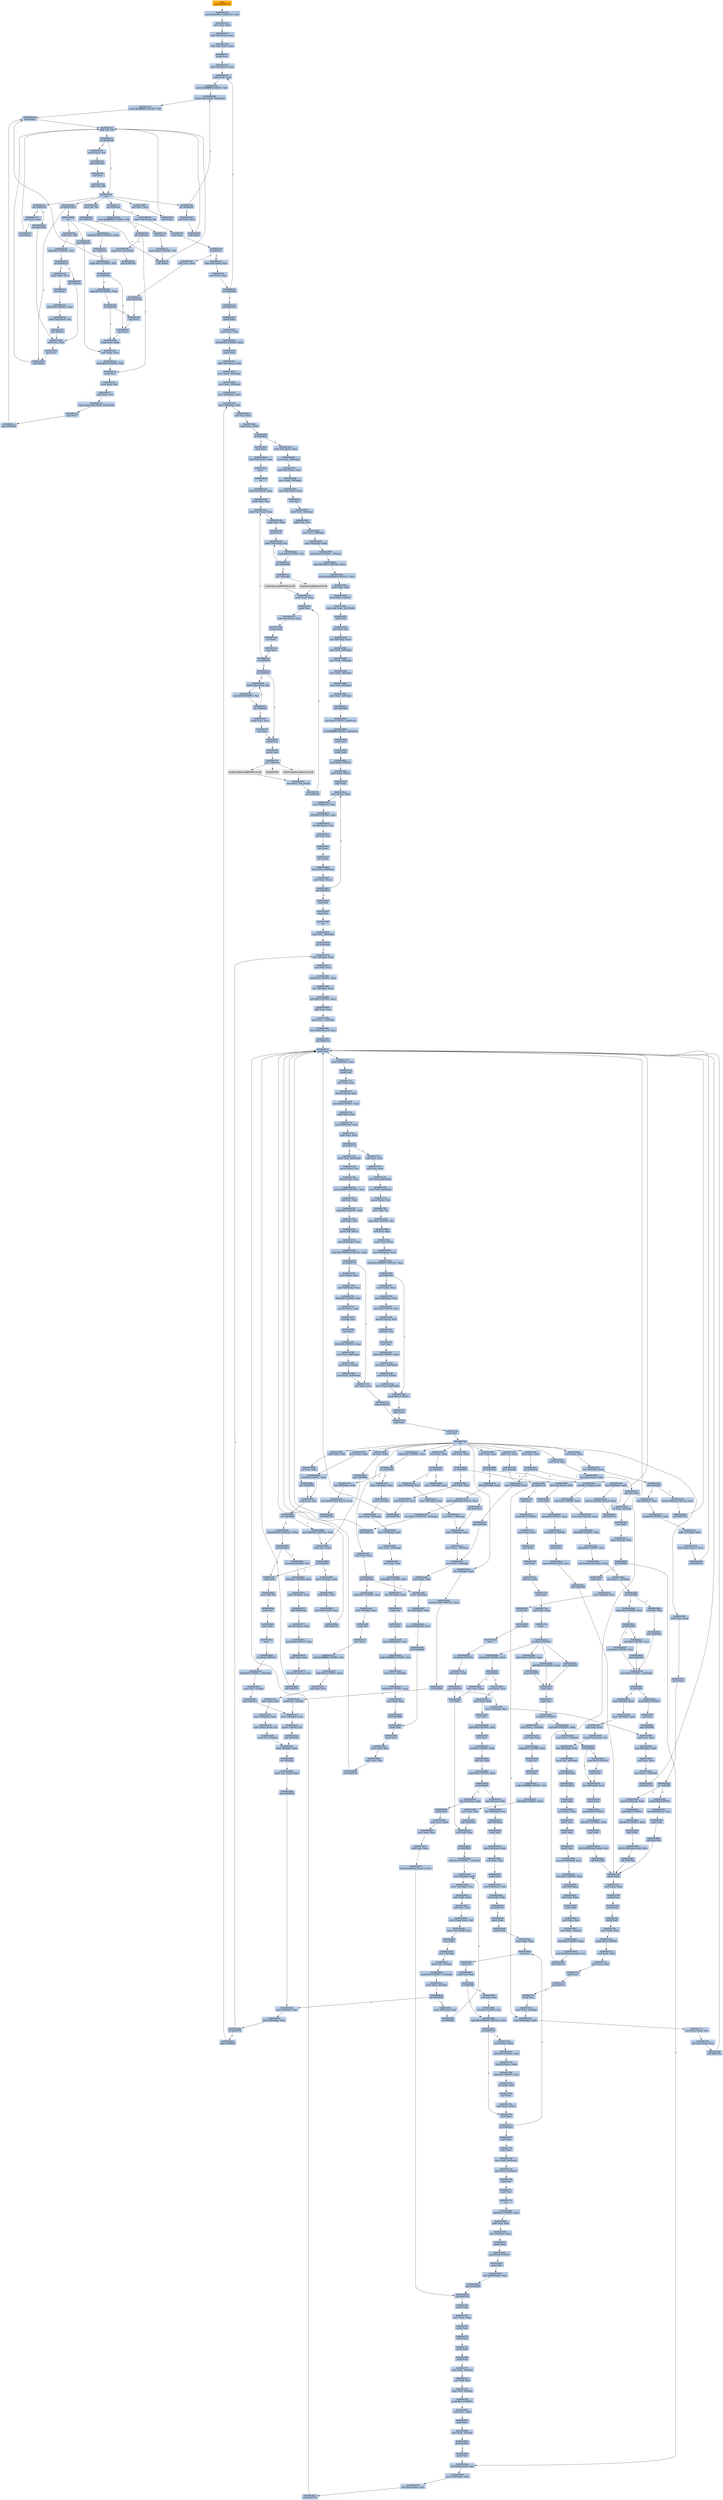 digraph G {
node[shape=rectangle,style=filled,fillcolor=lightsteelblue,color=lightsteelblue]
bgcolor="transparent"
a0x004436a2jmp_0x00400158[label="start\njmp 0x00400158",fillcolor="orange",color="lightgrey"];
a0x00400158movl_0x43301cUINT32_esi[label="0x00400158\nmovl $0x43301c<UINT32>, %esi"];
a0x0040015dmovl_esi_ebx[label="0x0040015d\nmovl %esi, %ebx"];
a0x0040015flodsl_ds_esi__eax[label="0x0040015f\nlodsl %ds:(%esi), %eax"];
a0x00400160lodsl_ds_esi__eax[label="0x00400160\nlodsl %ds:(%esi), %eax"];
a0x00400161pushl_eax[label="0x00400161\npushl %eax"];
a0x00400162lodsl_ds_esi__eax[label="0x00400162\nlodsl %ds:(%esi), %eax"];
a0x00400163xchgl_eax_edi[label="0x00400163\nxchgl %eax, %edi"];
a0x00400164movb_0xffffff80UINT8_dl[label="0x00400164\nmovb $0xffffff80<UINT8>, %dl"];
a0x00400166movsb_ds_esi__es_edi_[label="0x00400166\nmovsb %ds:(%esi), %es:(%edi)"];
a0x00400167movb_0xffffff80UINT8_dh[label="0x00400167\nmovb $0xffffff80<UINT8>, %dh"];
a0x00400169call_ebx_[label="0x00400169\ncall (%ebx)"];
a0x00400130addb_dl_dl[label="0x00400130\naddb %dl, %dl"];
a0x00400132jne_0x40010f[label="0x00400132\njne 0x40010f"];
a0x00400134movb_esi__dl[label="0x00400134\nmovb (%esi), %dl"];
a0x00400136jmp_0x40010c[label="0x00400136\njmp 0x40010c"];
a0x0040010cincl_esi[label="0x0040010c\nincl %esi"];
a0x0040010dadcb_dl_dl[label="0x0040010d\nadcb %dl, %dl"];
a0x0040010fret[label="0x0040010f\nret"];
a0x0040016bjae_0x400166[label="0x0040016b\njae 0x400166"];
a0x0040016dxorl_ecx_ecx[label="0x0040016d\nxorl %ecx, %ecx"];
a0x0040016fcall_ebx_[label="0x0040016f\ncall (%ebx)"];
a0x00400171jae_0x400189[label="0x00400171\njae 0x400189"];
a0x00400173xorl_eax_eax[label="0x00400173\nxorl %eax, %eax"];
a0x00400175call_ebx_[label="0x00400175\ncall (%ebx)"];
a0x00400177jae_0x40019a[label="0x00400177\njae 0x40019a"];
a0x00400179movb_0xffffff80UINT8_dh[label="0x00400179\nmovb $0xffffff80<UINT8>, %dh"];
a0x0040017bincl_ecx[label="0x0040017b\nincl %ecx"];
a0x0040017cmovb_0x10UINT8_al[label="0x0040017c\nmovb $0x10<UINT8>, %al"];
a0x0040017ecall_ebx_[label="0x0040017e\ncall (%ebx)"];
a0x00400180adcb_al_al[label="0x00400180\nadcb %al, %al"];
a0x00400182jae_0x40017e[label="0x00400182\njae 0x40017e"];
a0x00400184jne_0x4001c4[label="0x00400184\njne 0x4001c4"];
a0x00400186stosb_al_es_edi_[label="0x00400186\nstosb %al, %es:(%edi)"];
a0x00400187jmp_0x400169[label="0x00400187\njmp 0x400169"];
a0x004001c4pushl_esi[label="0x004001c4\npushl %esi"];
a0x004001c5movl_edi_esi[label="0x004001c5\nmovl %edi, %esi"];
a0x004001c7subl_eax_esi[label="0x004001c7\nsubl %eax, %esi"];
a0x004001c9repz_movsb_ds_esi__es_edi_[label="0x004001c9\nrepz movsb %ds:(%esi), %es:(%edi)"];
a0x004001cbpopl_esi[label="0x004001cb\npopl %esi"];
a0x004001ccjmp_0x400169[label="0x004001cc\njmp 0x400169"];
a0x00400189call_0x433000[label="0x00400189\ncall 0x433000"];
a0x00433000xorl_ecx_ecx[label="0x00433000\nxorl %ecx, %ecx"];
a0x00433002incl_ecx[label="0x00433002\nincl %ecx"];
a0x00433003call_ebx_[label="0x00433003\ncall (%ebx)"];
a0x00433005adcl_ecx_ecx[label="0x00433005\nadcl %ecx, %ecx"];
a0x00433007call_ebx_[label="0x00433007\ncall (%ebx)"];
a0x00433009jb_0x00433003[label="0x00433009\njb 0x00433003"];
a0x0043300bret[label="0x0043300b\nret"];
a0x0040018eaddb_dh_dh[label="0x0040018e\naddb %dh, %dh"];
a0x00400190sbbl_0x1UINT8_ecx[label="0x00400190\nsbbl $0x1<UINT8>, %ecx"];
a0x00400193jne_0x4001a3[label="0x00400193\njne 0x4001a3"];
a0x004001a3xchgl_eax_ecx[label="0x004001a3\nxchgl %eax, %ecx"];
a0x004001a4decl_eax[label="0x004001a4\ndecl %eax"];
a0x004001a5shll_0x8UINT8_eax[label="0x004001a5\nshll $0x8<UINT8>, %eax"];
a0x004001a8lodsb_ds_esi__al[label="0x004001a8\nlodsb %ds:(%esi), %al"];
a0x004001a9call__4ebx_[label="0x004001a9\ncall -4(%ebx)"];
a0x004001accmpl_0x7d00UINT32_eax[label="0x004001ac\ncmpl $0x7d00<UINT32>, %eax"];
a0x004001b1jae_0x4001bd[label="0x004001b1\njae 0x4001bd"];
a0x004001b3cmpb_0x5UINT8_ah[label="0x004001b3\ncmpb $0x5<UINT8>, %ah"];
a0x004001b6jae_0x4001be[label="0x004001b6\njae 0x4001be"];
a0x004001b8cmpl_0x7fUINT8_eax[label="0x004001b8\ncmpl $0x7f<UINT8>, %eax"];
a0x004001bbja_0x4001bf[label="0x004001bb\nja 0x4001bf"];
a0x004001bdincl_ecx[label="0x004001bd\nincl %ecx"];
a0x004001beincl_ecx[label="0x004001be\nincl %ecx"];
a0x004001bfxchgl_eax_ebp[label="0x004001bf\nxchgl %eax, %ebp"];
a0x004001c0movl_ebp_eax[label="0x004001c0\nmovl %ebp, %eax"];
a0x004001c2movb_0x0UINT8_dh[label="0x004001c2\nmovb $0x0<UINT8>, %dh"];
a0x0040019alodsb_ds_esi__al[label="0x0040019a\nlodsb %ds:(%esi), %al"];
a0x0040019bshrl_eax[label="0x0040019b\nshrl %eax"];
a0x0040019dje_0x4001ce[label="0x0040019d\nje 0x4001ce"];
a0x0040019fadcl_ecx_ecx[label="0x0040019f\nadcl %ecx, %ecx"];
a0x004001a1jmp_0x4001bd[label="0x004001a1\njmp 0x4001bd"];
a0x00400195call__4ebx_[label="0x00400195\ncall -4(%ebx)"];
a0x00400198jmp_0x4001c0[label="0x00400198\njmp 0x4001c0"];
a0x004001celodsl_ds_esi__eax[label="0x004001ce\nlodsl %ds:(%esi), %eax"];
a0x004001cftestl_eax_eax[label="0x004001cf\ntestl %eax, %eax"];
a0x004001d1jne_0x400163[label="0x004001d1\njne 0x400163"];
a0x004001d3call_0x443915[label="0x004001d3\ncall 0x443915"];
a0x00443915pushl_ebp[label="0x00443915\npushl %ebp"];
a0x00443916movl_esp_ebp[label="0x00443916\nmovl %esp, %ebp"];
a0x00443918subl_0x40UINT8_esp[label="0x00443918\nsubl $0x40<UINT8>, %esp"];
a0x0044391bpushl_ebx[label="0x0044391b\npushl %ebx"];
a0x0044391clodsl_ds_esi__eax[label="0x0044391c\nlodsl %ds:(%esi), %eax"];
a0x0044391dmovl_eax__40ebp_[label="0x0044391d\nmovl %eax, -40(%ebp)"];
a0x00443920movl_esi__28ebp_[label="0x00443920\nmovl %esi, -28(%ebp)"];
a0x00443923movl__40ebp__ebx[label="0x00443923\nmovl -40(%ebp), %ebx"];
a0x00443926movl__28ebp__esi[label="0x00443926\nmovl -28(%ebp), %esi"];
a0x00443929xorl_eax_eax[label="0x00443929\nxorl %eax, %eax"];
a0x0044392bcmpl_eax_esi_[label="0x0044392b\ncmpl %eax, (%esi)"];
a0x0044392dje_0x443be5[label="0x0044392d\nje 0x443be5"];
a0x00443933lodsl_ds_esi__eax[label="0x00443933\nlodsl %ds:(%esi), %eax"];
a0x00443934movl_eax__40ebp_[label="0x00443934\nmovl %eax, -40(%ebp)"];
a0x00443937lodsl_ds_esi__eax[label="0x00443937\nlodsl %ds:(%esi), %eax"];
a0x00443938movl_eax__24ebp_[label="0x00443938\nmovl %eax, -24(%ebp)"];
a0x0044393blodsl_ds_esi__eax[label="0x0044393b\nlodsl %ds:(%esi), %eax"];
a0x0044393cincl_esi[label="0x0044393c\nincl %esi"];
a0x0044393dmovl_esi__44ebp_[label="0x0044393d\nmovl %esi, -44(%ebp)"];
a0x00443940addl_eax_esi[label="0x00443940\naddl %eax, %esi"];
a0x00443942movl_esi__28ebp_[label="0x00443942\nmovl %esi, -28(%ebp)"];
a0x00443945movl__44ebp__edx[label="0x00443945\nmovl -44(%ebp), %edx"];
a0x00443948andb_0x0UINT8__1ebp_[label="0x00443948\nandb $0x0<UINT8>, -1(%ebp)"];
a0x0044394cmovl_0x1b9bUINT32_ecx[label="0x0044394c\nmovl $0x1b9b<UINT32>, %ecx"];
a0x00443951movl_0x4000400UINT32_eax[label="0x00443951\nmovl $0x4000400<UINT32>, %eax"];
a0x00443956movl_ebx_edi[label="0x00443956\nmovl %ebx, %edi"];
a0x00443958pushl_0x1UINT8[label="0x00443958\npushl $0x1<UINT8>"];
a0x0044395arepz_stosl_eax_es_edi_[label="0x0044395a\nrepz stosl %eax, %es:(%edi)"];
a0x0044395cpopl_edi[label="0x0044395c\npopl %edi"];
a0x0044395dxorl_esi_esi[label="0x0044395d\nxorl %esi, %esi"];
a0x0044395fleal__64ebp__ecx[label="0x0044395f\nleal -64(%ebp), %ecx"];
a0x00443962movl_edi__20ebp_[label="0x00443962\nmovl %edi, -20(%ebp)"];
a0x00443965movl_edi__16ebp_[label="0x00443965\nmovl %edi, -16(%ebp)"];
a0x00443968movl_edi__36ebp_[label="0x00443968\nmovl %edi, -36(%ebp)"];
a0x0044396bmovl_esi__8ebp_[label="0x0044396b\nmovl %esi, -8(%ebp)"];
a0x0044396emovl_esi__32ebp_[label="0x0044396e\nmovl %esi, -32(%ebp)"];
a0x00443971call_0x4436b2[label="0x00443971\ncall 0x4436b2"];
a0x004436b2andl_0x0UINT8_0x8ecx_[label="0x004436b2\nandl $0x0<UINT8>, 0x8(%ecx)"];
a0x004436b6orl_0xffffffffUINT8_0x4ecx_[label="0x004436b6\norl $0xffffffff<UINT8>, 0x4(%ecx)"];
a0x004436bapushl_esi[label="0x004436ba\npushl %esi"];
a0x004436bbpushl_edi[label="0x004436bb\npushl %edi"];
a0x004436bcpushl_0x5UINT8[label="0x004436bc\npushl $0x5<UINT8>"];
a0x004436bemovl_edx_ecx_[label="0x004436be\nmovl %edx, (%ecx)"];
a0x004436c0popl_edx[label="0x004436c0\npopl %edx"];
a0x004436c1movl_ecx__eax[label="0x004436c1\nmovl (%ecx), %eax"];
a0x004436c3movl_0x8ecx__esi[label="0x004436c3\nmovl 0x8(%ecx), %esi"];
a0x004436c6shll_0x8UINT8_esi[label="0x004436c6\nshll $0x8<UINT8>, %esi"];
a0x004436c9movzbl_eax__edi[label="0x004436c9\nmovzbl (%eax), %edi"];
a0x004436ccorl_edi_esi[label="0x004436cc\norl %edi, %esi"];
a0x004436ceincl_eax[label="0x004436ce\nincl %eax"];
a0x004436cfdecl_edx[label="0x004436cf\ndecl %edx"];
a0x004436d0movl_esi_0x8ecx_[label="0x004436d0\nmovl %esi, 0x8(%ecx)"];
a0x004436d3movl_eax_ecx_[label="0x004436d3\nmovl %eax, (%ecx)"];
a0x004436d5jne_0x4436c1[label="0x004436d5\njne 0x4436c1"];
a0x004436d7popl_edi[label="0x004436d7\npopl %edi"];
a0x004436d8popl_esi[label="0x004436d8\npopl %esi"];
a0x004436d9ret[label="0x004436d9\nret"];
a0x00443976cmpl_esi__40ebp_[label="0x00443976\ncmpl %esi, -40(%ebp)"];
a0x00443979jbe_0x443926[label="0x00443979\njbe 0x443926"];
a0x0044397bmovl__8ebp__eax[label="0x0044397b\nmovl -8(%ebp), %eax"];
a0x0044397emovl_esi_ecx[label="0x0044397e\nmovl %esi, %ecx"];
a0x00443980andl_0x3UINT8_eax[label="0x00443980\nandl $0x3<UINT8>, %eax"];
a0x00443983leal__64ebp__edx[label="0x00443983\nleal -64(%ebp), %edx"];
a0x00443986shll_0x4UINT8_ecx[label="0x00443986\nshll $0x4<UINT8>, %ecx"];
a0x00443989addl_eax_ecx[label="0x00443989\naddl %eax, %ecx"];
a0x0044398bmovl_eax__12ebp_[label="0x0044398b\nmovl %eax, -12(%ebp)"];
a0x0044398eleal_ebxecx2__ecx[label="0x0044398e\nleal (%ebx,%ecx,2), %ecx"];
a0x00443991call_0x44371e[label="0x00443991\ncall 0x44371e"];
a0x0044371epushl_esi[label="0x0044371e\npushl %esi"];
a0x0044371fmovl_0x4edx__esi[label="0x0044371f\nmovl 0x4(%edx), %esi"];
a0x00443722pushl_edi[label="0x00443722\npushl %edi"];
a0x00443723movl_esi_eax[label="0x00443723\nmovl %esi, %eax"];
a0x00443725movzwl_ecx__edi[label="0x00443725\nmovzwl (%ecx), %edi"];
a0x00443728shrl_0xbUINT8_eax[label="0x00443728\nshrl $0xb<UINT8>, %eax"];
a0x0044372bimull_edi_eax[label="0x0044372b\nimull %edi, %eax"];
a0x0044372emovl_0x8edx__edi[label="0x0044372e\nmovl 0x8(%edx), %edi"];
a0x00443731cmpl_eax_edi[label="0x00443731\ncmpl %eax, %edi"];
a0x00443733jae_0x443774[label="0x00443733\njae 0x443774"];
a0x00443735movl_eax_0x4edx_[label="0x00443735\nmovl %eax, 0x4(%edx)"];
a0x00443738movw_ecx__ax[label="0x00443738\nmovw (%ecx), %ax"];
a0x0044373bmovzwl_ax_esi[label="0x0044373b\nmovzwl %ax, %esi"];
a0x0044373emovl_0x800UINT32_edi[label="0x0044373e\nmovl $0x800<UINT32>, %edi"];
a0x00443743subl_esi_edi[label="0x00443743\nsubl %esi, %edi"];
a0x00443745sarl_0x5UINT8_edi[label="0x00443745\nsarl $0x5<UINT8>, %edi"];
a0x00443748addl_eax_edi[label="0x00443748\naddl %eax, %edi"];
a0x0044374amovw_di_ecx_[label="0x0044374a\nmovw %di, (%ecx)"];
a0x0044374dmovl_0x4edx__eax[label="0x0044374d\nmovl 0x4(%edx), %eax"];
a0x00443750cmpl_0x1000000UINT32_eax[label="0x00443750\ncmpl $0x1000000<UINT32>, %eax"];
a0x00443755jae_0x443770[label="0x00443755\njae 0x443770"];
a0x00443770xorl_eax_eax[label="0x00443770\nxorl %eax, %eax"];
a0x00443772jmp_0x4437b3[label="0x00443772\njmp 0x4437b3"];
a0x004437b3popl_edi[label="0x004437b3\npopl %edi"];
a0x004437b4popl_esi[label="0x004437b4\npopl %esi"];
a0x004437b5ret[label="0x004437b5\nret"];
a0x00443996testl_eax_eax[label="0x00443996\ntestl %eax, %eax"];
a0x00443998jne_0x443a1f[label="0x00443998\njne 0x443a1f"];
a0x0044399emovzbl__1ebp__eax[label="0x0044399e\nmovzbl -1(%ebp), %eax"];
a0x004439a2shrl_0x4UINT8_eax[label="0x004439a2\nshrl $0x4<UINT8>, %eax"];
a0x004439a5leal_eaxeax2__eax[label="0x004439a5\nleal (%eax,%eax,2), %eax"];
a0x004439a8shll_0x9UINT8_eax[label="0x004439a8\nshll $0x9<UINT8>, %eax"];
a0x004439abcmpl_0x4UINT8_esi[label="0x004439ab\ncmpl $0x4<UINT8>, %esi"];
a0x004439aeleal_0xe6ceaxebx__ecx[label="0x004439ae\nleal 0xe6c(%eax,%ebx), %ecx"];
a0x004439b5movl_ecx__12ebp_[label="0x004439b5\nmovl %ecx, -12(%ebp)"];
a0x004439b8jnl_0x4439be[label="0x004439b8\njnl 0x4439be"];
a0x004439baxorl_esi_esi[label="0x004439ba\nxorl %esi, %esi"];
a0x004439bcjmp_0x4439cb[label="0x004439bc\njmp 0x4439cb"];
a0x004439cbcmpl_0x0UINT8__32ebp_[label="0x004439cb\ncmpl $0x0<UINT8>, -32(%ebp)"];
a0x004439cfje_0x4439f3[label="0x004439cf\nje 0x4439f3"];
a0x004439f3pushl_0x1UINT8[label="0x004439f3\npushl $0x1<UINT8>"];
a0x004439f5popl_eax[label="0x004439f5\npopl %eax"];
a0x004439f6jmp_0x4439fb[label="0x004439f6\njmp 0x4439fb"];
a0x004439fbaddl_eax_eax[label="0x004439fb\naddl %eax, %eax"];
a0x004439fdleal__64ebp__edx[label="0x004439fd\nleal -64(%ebp), %edx"];
a0x00443a00addl_eax_ecx[label="0x00443a00\naddl %eax, %ecx"];
a0x00443a02movl_eax__52ebp_[label="0x00443a02\nmovl %eax, -52(%ebp)"];
a0x00443a05call_0x44371e[label="0x00443a05\ncall 0x44371e"];
a0x00443774subl_eax_esi[label="0x00443774\nsubl %eax, %esi"];
a0x00443776subl_eax_edi[label="0x00443776\nsubl %eax, %edi"];
a0x00443778movl_esi_0x4edx_[label="0x00443778\nmovl %esi, 0x4(%edx)"];
a0x0044377bmovl_edi_0x8edx_[label="0x0044377b\nmovl %edi, 0x8(%edx)"];
a0x0044377emovw_ecx__ax[label="0x0044377e\nmovw (%ecx), %ax"];
a0x00443781movw_ax_si[label="0x00443781\nmovw %ax, %si"];
a0x00443784shrw_0x5UINT8_si[label="0x00443784\nshrw $0x5<UINT8>, %si"];
a0x00443788subl_esi_eax[label="0x00443788\nsubl %esi, %eax"];
a0x0044378amovw_ax_ecx_[label="0x0044378a\nmovw %ax, (%ecx)"];
a0x0044378dmovl_0x4edx__eax[label="0x0044378d\nmovl 0x4(%edx), %eax"];
a0x00443790cmpl_0x1000000UINT32_eax[label="0x00443790\ncmpl $0x1000000<UINT32>, %eax"];
a0x00443795jae_0x4437b0[label="0x00443795\njae 0x4437b0"];
a0x004437b0pushl_0x1UINT8[label="0x004437b0\npushl $0x1<UINT8>"];
a0x004437b2popl_eax[label="0x004437b2\npopl %eax"];
a0x00443a0aorl__52ebp__eax[label="0x00443a0a\norl -52(%ebp), %eax"];
a0x00443a0dcmpl_0x100UINT32_eax[label="0x00443a0d\ncmpl $0x100<UINT32>, %eax"];
a0x00443a12jl_0x4439f8[label="0x00443a12\njl 0x4439f8"];
a0x004439f8movl__12ebp__ecx[label="0x004439f8\nmovl -12(%ebp), %ecx"];
a0x00443797movl_edx__ecx[label="0x00443797\nmovl (%edx), %ecx"];
a0x00443799movl_0x8edx__esi[label="0x00443799\nmovl 0x8(%edx), %esi"];
a0x0044379cshll_0x8UINT8_esi[label="0x0044379c\nshll $0x8<UINT8>, %esi"];
a0x0044379fmovzbl_ecx__edi[label="0x0044379f\nmovzbl (%ecx), %edi"];
a0x004437a2orl_edi_esi[label="0x004437a2\norl %edi, %esi"];
a0x004437a4incl_ecx[label="0x004437a4\nincl %ecx"];
a0x004437a5shll_0x8UINT8_eax[label="0x004437a5\nshll $0x8<UINT8>, %eax"];
a0x004437a8movl_esi_0x8edx_[label="0x004437a8\nmovl %esi, 0x8(%edx)"];
a0x004437abmovl_ecx_edx_[label="0x004437ab\nmovl %ecx, (%edx)"];
a0x004437admovl_eax_0x4edx_[label="0x004437ad\nmovl %eax, 0x4(%edx)"];
a0x00443a14movb_al__1ebp_[label="0x00443a14\nmovb %al, -1(%ebp)"];
a0x00443a17movl__24ebp__eax[label="0x00443a17\nmovl -24(%ebp), %eax"];
a0x00443a1amovb__1ebp__cl[label="0x00443a1a\nmovb -1(%ebp), %cl"];
a0x00443a1djmp_0x443a85[label="0x00443a1d\njmp 0x443a85"];
a0x00443a85movl__8ebp__edx[label="0x00443a85\nmovl -8(%ebp), %edx"];
a0x00443a88incl__8ebp_[label="0x00443a88\nincl -8(%ebp)"];
a0x00443a8bmovb_cl_edxeax_[label="0x00443a8b\nmovb %cl, (%edx,%eax)"];
a0x00443a8ejmp_0x443bd4[label="0x00443a8e\njmp 0x443bd4"];
a0x00443bd4movl__8ebp__eax[label="0x00443bd4\nmovl -8(%ebp), %eax"];
a0x00443bd7cmpl__40ebp__eax[label="0x00443bd7\ncmpl -40(%ebp), %eax"];
a0x00443bdajb_0x44397b[label="0x00443bda\njb 0x44397b"];
a0x00443757movl_edx__ecx[label="0x00443757\nmovl (%edx), %ecx"];
a0x00443759movl_0x8edx__esi[label="0x00443759\nmovl 0x8(%edx), %esi"];
a0x0044375cshll_0x8UINT8_esi[label="0x0044375c\nshll $0x8<UINT8>, %esi"];
a0x0044375fmovzbl_ecx__edi[label="0x0044375f\nmovzbl (%ecx), %edi"];
a0x00443762orl_edi_esi[label="0x00443762\norl %edi, %esi"];
a0x00443764incl_ecx[label="0x00443764\nincl %ecx"];
a0x00443765shll_0x8UINT8_eax[label="0x00443765\nshll $0x8<UINT8>, %eax"];
a0x00443768movl_esi_0x8edx_[label="0x00443768\nmovl %esi, 0x8(%edx)"];
a0x0044376bmovl_ecx_edx_[label="0x0044376b\nmovl %ecx, (%edx)"];
a0x0044376dmovl_eax_0x4edx_[label="0x0044376d\nmovl %eax, 0x4(%edx)"];
a0x00443a1fleal__64ebp__edx[label="0x00443a1f\nleal -64(%ebp), %edx"];
a0x00443a22leal_0x180ebxesi2__ecx[label="0x00443a22\nleal 0x180(%ebx,%esi,2), %ecx"];
a0x00443a29movl_0x1UINT32__32ebp_[label="0x00443a29\nmovl $0x1<UINT32>, -32(%ebp)"];
a0x00443a30call_0x44371e[label="0x00443a30\ncall 0x44371e"];
a0x00443a35cmpl_0x1UINT8_eax[label="0x00443a35\ncmpl $0x1<UINT8>, %eax"];
a0x00443a38jne_0x443afd[label="0x00443a38\njne 0x443afd"];
a0x00443a3eleal__64ebp__edx[label="0x00443a3e\nleal -64(%ebp), %edx"];
a0x00443a41leal_0x198ebxesi2__ecx[label="0x00443a41\nleal 0x198(%ebx,%esi,2), %ecx"];
a0x00443a48call_0x44371e[label="0x00443a48\ncall 0x44371e"];
a0x00443a4dtestl_eax_eax[label="0x00443a4d\ntestl %eax, %eax"];
a0x00443a4fleal__64ebp__edx[label="0x00443a4f\nleal -64(%ebp), %edx"];
a0x00443a52jne_0x443a93[label="0x00443a52\njne 0x443a93"];
a0x00443a54leal_0xfesi__eax[label="0x00443a54\nleal 0xf(%esi), %eax"];
a0x00443a57shll_0x4UINT8_eax[label="0x00443a57\nshll $0x4<UINT8>, %eax"];
a0x00443a5aaddl__12ebp__eax[label="0x00443a5a\naddl -12(%ebp), %eax"];
a0x00443a5dleal_ebxeax2__ecx[label="0x00443a5d\nleal (%ebx,%eax,2), %ecx"];
a0x00443a60call_0x44371e[label="0x00443a60\ncall 0x44371e"];
a0x00443a65testl_eax_eax[label="0x00443a65\ntestl %eax, %eax"];
a0x00443a67jne_0x443ad4[label="0x00443a67\njne 0x443ad4"];
a0x00443a69cmpl_0x7UINT8_esi[label="0x00443a69\ncmpl $0x7<UINT8>, %esi"];
a0x00443a6cmovl__8ebp__ecx[label="0x00443a6c\nmovl -8(%ebp), %ecx"];
a0x00443a6fsetge_al[label="0x00443a6f\nsetge %al"];
a0x00443a72decl_eax[label="0x00443a72\ndecl %eax"];
a0x00443a73andb_0xfffffffeUINT8_al[label="0x00443a73\nandb $0xfffffffe<UINT8>, %al"];
a0x00443a75addl_0xbUINT8_eax[label="0x00443a75\naddl $0xb<UINT8>, %eax"];
a0x00443a78subl_edi_ecx[label="0x00443a78\nsubl %edi, %ecx"];
a0x00443a7amovl_eax_esi[label="0x00443a7a\nmovl %eax, %esi"];
a0x00443a7cmovl__24ebp__eax[label="0x00443a7c\nmovl -24(%ebp), %eax"];
a0x00443a7fmovb_ecxeax__cl[label="0x00443a7f\nmovb (%ecx,%eax), %cl"];
a0x00443a82movb_cl__1ebp_[label="0x00443a82\nmovb %cl, -1(%ebp)"];
a0x004439becmpl_0xaUINT8_esi[label="0x004439be\ncmpl $0xa<UINT8>, %esi"];
a0x004439c1jnl_0x4439c8[label="0x004439c1\njnl 0x4439c8"];
a0x004439c3subl_0x3UINT8_esi[label="0x004439c3\nsubl $0x3<UINT8>, %esi"];
a0x004439c6jmp_0x4439cb[label="0x004439c6\njmp 0x4439cb"];
a0x004439d1movl__8ebp__eax[label="0x004439d1\nmovl -8(%ebp), %eax"];
a0x004439d4movl__24ebp__edx[label="0x004439d4\nmovl -24(%ebp), %edx"];
a0x004439d7subl_edi_eax[label="0x004439d7\nsubl %edi, %eax"];
a0x004439d9movb_eaxedx__al[label="0x004439d9\nmovb (%eax,%edx), %al"];
a0x004439dcleal__64ebp__edx[label="0x004439dc\nleal -64(%ebp), %edx"];
a0x004439dfmovb_al__48ebp_[label="0x004439df\nmovb %al, -48(%ebp)"];
a0x004439e2pushl__48ebp_[label="0x004439e2\npushl -48(%ebp)"];
a0x004439e5call_0x443832[label="0x004439e5\ncall 0x443832"];
a0x00443832pushl_ebp[label="0x00443832\npushl %ebp"];
a0x00443833movl_esp_ebp[label="0x00443833\nmovl %esp, %ebp"];
a0x00443835pushl_ecx[label="0x00443835\npushl %ecx"];
a0x00443836pushl_ebx[label="0x00443836\npushl %ebx"];
a0x00443837pushl_esi[label="0x00443837\npushl %esi"];
a0x00443838movzbl_0x8ebp__esi[label="0x00443838\nmovzbl 0x8(%ebp), %esi"];
a0x0044383cshrl_0x7UINT8_esi[label="0x0044383c\nshrl $0x7<UINT8>, %esi"];
a0x0044383fshlb_0x8ebp_[label="0x0044383f\nshlb 0x8(%ebp)"];
a0x00443842movl_esi_eax[label="0x00443842\nmovl %esi, %eax"];
a0x00443844pushl_edi[label="0x00443844\npushl %edi"];
a0x00443845movl_ecx_edi[label="0x00443845\nmovl %ecx, %edi"];
a0x00443847movl_edx__4ebp_[label="0x00443847\nmovl %edx, -4(%ebp)"];
a0x0044384ashll_0x9UINT8_eax[label="0x0044384a\nshll $0x9<UINT8>, %eax"];
a0x0044384dleal_0x202eaxedi__ecx[label="0x0044384d\nleal 0x202(%eax,%edi), %ecx"];
a0x00443854call_0x44371e[label="0x00443854\ncall 0x44371e"];
a0x00443859movl_eax_ebx[label="0x00443859\nmovl %eax, %ebx"];
a0x0044385borl_0x2UINT8_ebx[label="0x0044385b\norl $0x2<UINT8>, %ebx"];
a0x0044385ecmpl_eax_esi[label="0x0044385e\ncmpl %eax, %esi"];
a0x00443860jne_0x44388d[label="0x00443860\njne 0x44388d"];
a0x00443862cmpl_0x100UINT32_ebx[label="0x00443862\ncmpl $0x100<UINT32>, %ebx"];
a0x00443868jnl_0x4438a7[label="0x00443868\njnl 0x4438a7"];
a0x0044386amovzbl_0x8ebp__esi[label="0x0044386a\nmovzbl 0x8(%ebp), %esi"];
a0x0044386eshrl_0x7UINT8_esi[label="0x0044386e\nshrl $0x7<UINT8>, %esi"];
a0x00443871movl__4ebp__edx[label="0x00443871\nmovl -4(%ebp), %edx"];
a0x00443874shlb_0x8ebp_[label="0x00443874\nshlb 0x8(%ebp)"];
a0x00443877leal_0x1esi__eax[label="0x00443877\nleal 0x1(%esi), %eax"];
a0x0044387ashll_0x8UINT8_eax[label="0x0044387a\nshll $0x8<UINT8>, %eax"];
a0x0044387daddl_ebx_eax[label="0x0044387d\naddl %ebx, %eax"];
a0x0044387fleal_edieax2__ecx[label="0x0044387f\nleal (%edi,%eax,2), %ecx"];
a0x00443882call_0x44371e[label="0x00443882\ncall 0x44371e"];
a0x00443887addl_ebx_ebx[label="0x00443887\naddl %ebx, %ebx"];
a0x00443889orl_eax_ebx[label="0x00443889\norl %eax, %ebx"];
a0x0044388bjmp_0x44385e[label="0x0044388b\njmp 0x44385e"];
a0x0044388dmovl_0x100UINT32_esi[label="0x0044388d\nmovl $0x100<UINT32>, %esi"];
a0x00443892cmpl_esi_ebx[label="0x00443892\ncmpl %esi, %ebx"];
a0x00443894jnl_0x4438a7[label="0x00443894\njnl 0x4438a7"];
a0x00443896movl__4ebp__edx[label="0x00443896\nmovl -4(%ebp), %edx"];
a0x00443899addl_ebx_ebx[label="0x00443899\naddl %ebx, %ebx"];
a0x0044389bleal_ebxedi__ecx[label="0x0044389b\nleal (%ebx,%edi), %ecx"];
a0x0044389ecall_0x44371e[label="0x0044389e\ncall 0x44371e"];
a0x004438a3orl_eax_ebx[label="0x004438a3\norl %eax, %ebx"];
a0x004438a5jmp_0x443892[label="0x004438a5\njmp 0x443892"];
a0x004438a7popl_edi[label="0x004438a7\npopl %edi"];
a0x004438a8movb_bl_al[label="0x004438a8\nmovb %bl, %al"];
a0x004438aapopl_esi[label="0x004438aa\npopl %esi"];
a0x004438abpopl_ebx[label="0x004438ab\npopl %ebx"];
a0x004438acleave_[label="0x004438ac\nleave "];
a0x004438adret_0x4UINT16[label="0x004438ad\nret $0x4<UINT16>"];
a0x004439eaandl_0x0UINT8__32ebp_[label="0x004439ea\nandl $0x0<UINT8>, -32(%ebp)"];
a0x004439eemovb_al__1ebp_[label="0x004439ee\nmovb %al, -1(%ebp)"];
a0x004439f1jmp_0x443a17[label="0x004439f1\njmp 0x443a17"];
a0x00443afdmovl__16ebp__eax[label="0x00443afd\nmovl -16(%ebp), %eax"];
a0x00443b00pushl__12ebp_[label="0x00443b00\npushl -12(%ebp)"];
a0x00443b03movl_eax__36ebp_[label="0x00443b03\nmovl %eax, -36(%ebp)"];
a0x00443b06movl__20ebp__eax[label="0x00443b06\nmovl -20(%ebp), %eax"];
a0x00443b09movl_eax__16ebp_[label="0x00443b09\nmovl %eax, -16(%ebp)"];
a0x00443b0cxorl_eax_eax[label="0x00443b0c\nxorl %eax, %eax"];
a0x00443b0ecmpl_0x7UINT8_esi[label="0x00443b0e\ncmpl $0x7<UINT8>, %esi"];
a0x00443b11leal__64ebp__edx[label="0x00443b11\nleal -64(%ebp), %edx"];
a0x00443b14setge_al[label="0x00443b14\nsetge %al"];
a0x00443b17decl_eax[label="0x00443b17\ndecl %eax"];
a0x00443b18leal_0x664ebx__ecx[label="0x00443b18\nleal 0x664(%ebx), %ecx"];
a0x00443b1eandb_0xfffffffdUINT8_al[label="0x00443b1e\nandb $0xfffffffd<UINT8>, %al"];
a0x00443b20movl_edi__20ebp_[label="0x00443b20\nmovl %edi, -20(%ebp)"];
a0x00443b23addl_0xaUINT8_eax[label="0x00443b23\naddl $0xa<UINT8>, %eax"];
a0x00443b26movl_eax_esi[label="0x00443b26\nmovl %eax, %esi"];
a0x00443b28call_0x4438b0[label="0x00443b28\ncall 0x4438b0"];
a0x004438b0pushl_esi[label="0x004438b0\npushl %esi"];
a0x004438b1pushl_edi[label="0x004438b1\npushl %edi"];
a0x004438b2movl_edx_edi[label="0x004438b2\nmovl %edx, %edi"];
a0x004438b4movl_ecx_esi[label="0x004438b4\nmovl %ecx, %esi"];
a0x004438b6call_0x44371e[label="0x004438b6\ncall 0x44371e"];
a0x004438bbtestl_eax_eax[label="0x004438bb\ntestl %eax, %eax"];
a0x004438bdjne_0x4438d5[label="0x004438bd\njne 0x4438d5"];
a0x004438bfmovl_0xcesp__eax[label="0x004438bf\nmovl 0xc(%esp), %eax"];
a0x004438c3pushl_edi[label="0x004438c3\npushl %edi"];
a0x004438c4shll_0x4UINT8_eax[label="0x004438c4\nshll $0x4<UINT8>, %eax"];
a0x004438c7pushl_0x3UINT8[label="0x004438c7\npushl $0x3<UINT8>"];
a0x004438c9popl_edx[label="0x004438c9\npopl %edx"];
a0x004438caleal_0x4eaxesi__ecx[label="0x004438ca\nleal 0x4(%eax,%esi), %ecx"];
a0x004438cecall_0x4437b6[label="0x004438ce\ncall 0x4437b6"];
a0x004437b6pushl_ebp[label="0x004437b6\npushl %ebp"];
a0x004437b7movl_esp_ebp[label="0x004437b7\nmovl %esp, %ebp"];
a0x004437b9pushl_ecx[label="0x004437b9\npushl %ecx"];
a0x004437bapushl_ebx[label="0x004437ba\npushl %ebx"];
a0x004437bbpushl_edi[label="0x004437bb\npushl %edi"];
a0x004437bcmovl_edx_ebx[label="0x004437bc\nmovl %edx, %ebx"];
a0x004437bepushl_0x1UINT8[label="0x004437be\npushl $0x1<UINT8>"];
a0x004437c0testl_ebx_ebx[label="0x004437c0\ntestl %ebx, %ebx"];
a0x004437c2movl_ecx_edi[label="0x004437c2\nmovl %ecx, %edi"];
a0x004437c4popl_eax[label="0x004437c4\npopl %eax"];
a0x004437c5jle_0x4437e1[label="0x004437c5\njle 0x4437e1"];
a0x004437c7pushl_esi[label="0x004437c7\npushl %esi"];
a0x004437c8movl_ebx__4ebp_[label="0x004437c8\nmovl %ebx, -4(%ebp)"];
a0x004437cbmovl_0x8ebp__edx[label="0x004437cb\nmovl 0x8(%ebp), %edx"];
a0x004437celeal_eaxeax__esi[label="0x004437ce\nleal (%eax,%eax), %esi"];
a0x004437d1leal_esiedi__ecx[label="0x004437d1\nleal (%esi,%edi), %ecx"];
a0x004437d4call_0x44371e[label="0x004437d4\ncall 0x44371e"];
a0x004437d9addl_esi_eax[label="0x004437d9\naddl %esi, %eax"];
a0x004437dbdecl__4ebp_[label="0x004437db\ndecl -4(%ebp)"];
a0x004437dejne_0x4437cb[label="0x004437de\njne 0x4437cb"];
a0x004437e0popl_esi[label="0x004437e0\npopl %esi"];
a0x004437e1pushl_0x1UINT8[label="0x004437e1\npushl $0x1<UINT8>"];
a0x004437e3movl_ebx_ecx[label="0x004437e3\nmovl %ebx, %ecx"];
a0x004437e5popl_edx[label="0x004437e5\npopl %edx"];
a0x004437e6popl_edi[label="0x004437e6\npopl %edi"];
a0x004437e7shll_cl_edx[label="0x004437e7\nshll %cl, %edx"];
a0x004437e9popl_ebx[label="0x004437e9\npopl %ebx"];
a0x004437easubl_edx_eax[label="0x004437ea\nsubl %edx, %eax"];
a0x004437ecleave_[label="0x004437ec\nleave "];
a0x004437edret_0x4UINT16[label="0x004437ed\nret $0x4<UINT16>"];
a0x004438d3jmp_0x443910[label="0x004438d3\njmp 0x443910"];
a0x00443910popl_edi[label="0x00443910\npopl %edi"];
a0x00443911popl_esi[label="0x00443911\npopl %esi"];
a0x00443912ret_0x4UINT16[label="0x00443912\nret $0x4<UINT16>"];
a0x00443b2dcmpl_0x4UINT8_eax[label="0x00443b2d\ncmpl $0x4<UINT8>, %eax"];
a0x00443b30movl_eax__12ebp_[label="0x00443b30\nmovl %eax, -12(%ebp)"];
a0x00443b33jl_0x443b38[label="0x00443b33\njl 0x443b38"];
a0x00443b38leal__64ebp__ecx[label="0x00443b38\nleal -64(%ebp), %ecx"];
a0x00443b3bpushl_ecx[label="0x00443b3b\npushl %ecx"];
a0x00443b3cpushl_0x6UINT8[label="0x00443b3c\npushl $0x6<UINT8>"];
a0x00443b3eshll_0x7UINT8_eax[label="0x00443b3e\nshll $0x7<UINT8>, %eax"];
a0x00443b41popl_edx[label="0x00443b41\npopl %edx"];
a0x00443b42leal_0x360eaxebx__ecx[label="0x00443b42\nleal 0x360(%eax,%ebx), %ecx"];
a0x00443b49call_0x4437b6[label="0x00443b49\ncall 0x4437b6"];
a0x00443b4ecmpl_0x4UINT8_eax[label="0x00443b4e\ncmpl $0x4<UINT8>, %eax"];
a0x00443b51jl_0x443ba0[label="0x00443b51\njl 0x443ba0"];
a0x00443b53movl_eax_ecx[label="0x00443b53\nmovl %eax, %ecx"];
a0x00443b55movl_eax_edi[label="0x00443b55\nmovl %eax, %edi"];
a0x00443b57sarl_ecx[label="0x00443b57\nsarl %ecx"];
a0x00443b59andl_0x1UINT8_edi[label="0x00443b59\nandl $0x1<UINT8>, %edi"];
a0x00443b5cdecl_ecx[label="0x00443b5c\ndecl %ecx"];
a0x00443b5dorl_0x2UINT8_edi[label="0x00443b5d\norl $0x2<UINT8>, %edi"];
a0x00443b60shll_cl_edi[label="0x00443b60\nshll %cl, %edi"];
a0x00443b62cmpl_0xeUINT8_eax[label="0x00443b62\ncmpl $0xe<UINT8>, %eax"];
a0x00443b65jnl_0x443b81[label="0x00443b65\njnl 0x443b81"];
a0x00443b67leal__64ebp__edx[label="0x00443b67\nleal -64(%ebp), %edx"];
a0x00443b6apushl_edx[label="0x00443b6a\npushl %edx"];
a0x00443b6bmovl_ecx_edx[label="0x00443b6b\nmovl %ecx, %edx"];
a0x00443b6dmovl_edi_ecx[label="0x00443b6d\nmovl %edi, %ecx"];
a0x00443b6fsubl_eax_ecx[label="0x00443b6f\nsubl %eax, %ecx"];
a0x00443b71leal_0x55eebxecx2__ecx[label="0x00443b71\nleal 0x55e(%ebx,%ecx,2), %ecx"];
a0x00443b78call_0x4437f0[label="0x00443b78\ncall 0x4437f0"];
a0x004437f0pushl_ebp[label="0x004437f0\npushl %ebp"];
a0x004437f1movl_esp_ebp[label="0x004437f1\nmovl %esp, %ebp"];
a0x004437f3pushl_ecx[label="0x004437f3\npushl %ecx"];
a0x004437f4pushl_ecx[label="0x004437f4\npushl %ecx"];
a0x004437f5pushl_ebx[label="0x004437f5\npushl %ebx"];
a0x004437f6pushl_edi[label="0x004437f6\npushl %edi"];
a0x004437f7movl_edx__8ebp_[label="0x004437f7\nmovl %edx, -8(%ebp)"];
a0x004437faxorl_edi_edi[label="0x004437fa\nxorl %edi, %edi"];
a0x004437fccmpl_edi__8ebp_[label="0x004437fc\ncmpl %edi, -8(%ebp)"];
a0x004437ffpushl_0x1UINT8[label="0x004437ff\npushl $0x1<UINT8>"];
a0x00443801movl_ecx_ebx[label="0x00443801\nmovl %ecx, %ebx"];
a0x00443803popl_edx[label="0x00443803\npopl %edx"];
a0x00443804movl_edi__4ebp_[label="0x00443804\nmovl %edi, -4(%ebp)"];
a0x00443807jle_0x443829[label="0x00443807\njle 0x443829"];
a0x00443809pushl_esi[label="0x00443809\npushl %esi"];
a0x0044380aleal_edxedx__esi[label="0x0044380a\nleal (%edx,%edx), %esi"];
a0x0044380dmovl_0x8ebp__edx[label="0x0044380d\nmovl 0x8(%ebp), %edx"];
a0x00443810leal_esiebx__ecx[label="0x00443810\nleal (%esi,%ebx), %ecx"];
a0x00443813call_0x44371e[label="0x00443813\ncall 0x44371e"];
a0x00443818movl_edi_ecx[label="0x00443818\nmovl %edi, %ecx"];
a0x0044381aleal_esieax__edx[label="0x0044381a\nleal (%esi,%eax), %edx"];
a0x0044381dshll_cl_eax[label="0x0044381d\nshll %cl, %eax"];
a0x0044381forl_eax__4ebp_[label="0x0044381f\norl %eax, -4(%ebp)"];
a0x00443822incl_edi[label="0x00443822\nincl %edi"];
a0x00443823cmpl__8ebp__edi[label="0x00443823\ncmpl -8(%ebp), %edi"];
a0x00443826jl_0x44380a[label="0x00443826\njl 0x44380a"];
a0x00443828popl_esi[label="0x00443828\npopl %esi"];
a0x00443829movl__4ebp__eax[label="0x00443829\nmovl -4(%ebp), %eax"];
a0x0044382cpopl_edi[label="0x0044382c\npopl %edi"];
a0x0044382dpopl_ebx[label="0x0044382d\npopl %ebx"];
a0x0044382eleave_[label="0x0044382e\nleave "];
a0x0044382fret_0x4UINT16[label="0x0044382f\nret $0x4<UINT16>"];
a0x00443b7daddl_eax_edi[label="0x00443b7d\naddl %eax, %edi"];
a0x00443b7fjmp_0x443ba2[label="0x00443b7f\njmp 0x443ba2"];
a0x00443ba2incl_edi[label="0x00443ba2\nincl %edi"];
a0x00443ba3testl_edi_edi[label="0x00443ba3\ntestl %edi, %edi"];
a0x00443ba5je_0x443926[label="0x00443ba5\nje 0x443926"];
a0x00443babaddl_0x2UINT8__12ebp_[label="0x00443bab\naddl $0x2<UINT8>, -12(%ebp)"];
a0x00443bafmovl__8ebp__edx[label="0x00443baf\nmovl -8(%ebp), %edx"];
a0x00443bb2movl__24ebp__ecx[label="0x00443bb2\nmovl -24(%ebp), %ecx"];
a0x00443bb5movl_edx_eax[label="0x00443bb5\nmovl %edx, %eax"];
a0x00443bb7subl_edi_eax[label="0x00443bb7\nsubl %edi, %eax"];
a0x00443bb9movb_eaxecx__al[label="0x00443bb9\nmovb (%eax,%ecx), %al"];
a0x00443bbcmovb_al_edxecx_[label="0x00443bbc\nmovb %al, (%edx,%ecx)"];
a0x00443bbfincl_edx[label="0x00443bbf\nincl %edx"];
a0x00443bc0decl__12ebp_[label="0x00443bc0\ndecl -12(%ebp)"];
a0x00443bc3movb_al__1ebp_[label="0x00443bc3\nmovb %al, -1(%ebp)"];
a0x00443bc6cmpl_0x0UINT8__12ebp_[label="0x00443bc6\ncmpl $0x0<UINT8>, -12(%ebp)"];
a0x00443bcamovl_edx__8ebp_[label="0x00443bca\nmovl %edx, -8(%ebp)"];
a0x00443bcdjle_0x443bd4[label="0x00443bcd\njle 0x443bd4"];
a0x00443bcfcmpl__40ebp__edx[label="0x00443bcf\ncmpl -40(%ebp), %edx"];
a0x00443bd2jb_0x443baf[label="0x00443bd2\njb 0x443baf"];
a0x00443ad4pushl__12ebp_[label="0x00443ad4\npushl -12(%ebp)"];
a0x00443ad7leal__64ebp__edx[label="0x00443ad7\nleal -64(%ebp), %edx"];
a0x00443adaleal_0xa68ebx__ecx[label="0x00443ada\nleal 0xa68(%ebx), %ecx"];
a0x00443ae0call_0x4438b0[label="0x00443ae0\ncall 0x4438b0"];
a0x00443ae5movl_eax__12ebp_[label="0x00443ae5\nmovl %eax, -12(%ebp)"];
a0x00443ae8xorl_eax_eax[label="0x00443ae8\nxorl %eax, %eax"];
a0x00443aeacmpl_0x7UINT8_esi[label="0x00443aea\ncmpl $0x7<UINT8>, %esi"];
a0x00443aedsetge_al[label="0x00443aed\nsetge %al"];
a0x00443af0decl_eax[label="0x00443af0\ndecl %eax"];
a0x00443af1andb_0xfffffffdUINT8_al[label="0x00443af1\nandb $0xfffffffd<UINT8>, %al"];
a0x00443af3addl_0xbUINT8_eax[label="0x00443af3\naddl $0xb<UINT8>, %eax"];
a0x00443af6movl_eax_esi[label="0x00443af6\nmovl %eax, %esi"];
a0x00443af8jmp_0x443ba3[label="0x00443af8\njmp 0x443ba3"];
a0x004439c8subl_0x6UINT8_esi[label="0x004439c8\nsubl $0x6<UINT8>, %esi"];
a0x00443ba0movl_eax_edi[label="0x00443ba0\nmovl %eax, %edi"];
a0x00443a93leal_0x1b0ebxesi2__ecx[label="0x00443a93\nleal 0x1b0(%ebx,%esi,2), %ecx"];
a0x00443a9acall_0x44371e[label="0x00443a9a\ncall 0x44371e"];
a0x00443a9ftestl_eax_eax[label="0x00443a9f\ntestl %eax, %eax"];
a0x00443aa1jne_0x443aa8[label="0x00443aa1\njne 0x443aa8"];
a0x00443aa8leal__64ebp__edx[label="0x00443aa8\nleal -64(%ebp), %edx"];
a0x00443aableal_0x1c8ebxesi2__ecx[label="0x00443aab\nleal 0x1c8(%ebx,%esi,2), %ecx"];
a0x00443ab2call_0x44371e[label="0x00443ab2\ncall 0x44371e"];
a0x00443ab7testl_eax_eax[label="0x00443ab7\ntestl %eax, %eax"];
a0x00443ab9jne_0x443ac0[label="0x00443ab9\njne 0x443ac0"];
a0x00443ac0movl__16ebp__ecx[label="0x00443ac0\nmovl -16(%ebp), %ecx"];
a0x00443ac3movl__36ebp__eax[label="0x00443ac3\nmovl -36(%ebp), %eax"];
a0x00443ac6movl_ecx__36ebp_[label="0x00443ac6\nmovl %ecx, -36(%ebp)"];
a0x00443ac9movl__20ebp__ecx[label="0x00443ac9\nmovl -20(%ebp), %ecx"];
a0x00443accmovl_ecx__16ebp_[label="0x00443acc\nmovl %ecx, -16(%ebp)"];
a0x00443acfmovl_edi__20ebp_[label="0x00443acf\nmovl %edi, -20(%ebp)"];
a0x00443ad2movl_eax_edi[label="0x00443ad2\nmovl %eax, %edi"];
a0x00443b35pushl_0x3UINT8[label="0x00443b35\npushl $0x3<UINT8>"];
a0x00443b37popl_eax[label="0x00443b37\npopl %eax"];
a0x00443aa3movl__20ebp__eax[label="0x00443aa3\nmovl -20(%ebp), %eax"];
a0x00443aa6jmp_0x443acf[label="0x00443aa6\njmp 0x443acf"];
a0x00443b81leal__4ecx__edx[label="0x00443b81\nleal -4(%ecx), %edx"];
a0x00443b84leal__64ebp__ecx[label="0x00443b84\nleal -64(%ebp), %ecx"];
a0x00443b87call_0x4436da[label="0x00443b87\ncall 0x4436da"];
a0x004436dapushl_esi[label="0x004436da\npushl %esi"];
a0x004436dbmovl_0x4ecx__esi[label="0x004436db\nmovl 0x4(%ecx), %esi"];
a0x004436dexorl_eax_eax[label="0x004436de\nxorl %eax, %eax"];
a0x004436e0pushl_edi[label="0x004436e0\npushl %edi"];
a0x004436e1movl_0x8ecx__edi[label="0x004436e1\nmovl 0x8(%ecx), %edi"];
a0x004436e4testl_edx_edx[label="0x004436e4\ntestl %edx, %edx"];
a0x004436e6jle_0x443715[label="0x004436e6\njle 0x443715"];
a0x004436e8pushl_ebx[label="0x004436e8\npushl %ebx"];
a0x004436e9pushl_ebp[label="0x004436e9\npushl %ebp"];
a0x004436eamovl_edx_ebx[label="0x004436ea\nmovl %edx, %ebx"];
a0x004436ecshrl_esi[label="0x004436ec\nshrl %esi"];
a0x004436eeshll_eax[label="0x004436ee\nshll %eax"];
a0x004436f0cmpl_esi_edi[label="0x004436f0\ncmpl %esi, %edi"];
a0x004436f2jb_0x4436f8[label="0x004436f2\njb 0x4436f8"];
a0x004436f4subl_esi_edi[label="0x004436f4\nsubl %esi, %edi"];
a0x004436f6orb_0x1UINT8_al[label="0x004436f6\norb $0x1<UINT8>, %al"];
a0x004436f8cmpl_0x1000000UINT32_esi[label="0x004436f8\ncmpl $0x1000000<UINT32>, %esi"];
a0x004436fejae_0x443710[label="0x004436fe\njae 0x443710"];
a0x00443710decl_ebx[label="0x00443710\ndecl %ebx"];
a0x00443711jne_0x4436ec[label="0x00443711\njne 0x4436ec"];
a0x00443713popl_ebp[label="0x00443713\npopl %ebp"];
a0x00443714popl_ebx[label="0x00443714\npopl %ebx"];
a0x00443715movl_edi_0x8ecx_[label="0x00443715\nmovl %edi, 0x8(%ecx)"];
a0x00443718movl_esi_0x4ecx_[label="0x00443718\nmovl %esi, 0x4(%ecx)"];
a0x0044371bpopl_edi[label="0x0044371b\npopl %edi"];
a0x0044371cpopl_esi[label="0x0044371c\npopl %esi"];
a0x0044371dret[label="0x0044371d\nret"];
a0x00443b8cshll_0x4UINT8_eax[label="0x00443b8c\nshll $0x4<UINT8>, %eax"];
a0x00443b8faddl_eax_edi[label="0x00443b8f\naddl %eax, %edi"];
a0x00443b91leal__64ebp__eax[label="0x00443b91\nleal -64(%ebp), %eax"];
a0x00443b94pushl_eax[label="0x00443b94\npushl %eax"];
a0x00443b95pushl_0x4UINT8[label="0x00443b95\npushl $0x4<UINT8>"];
a0x00443b97popl_edx[label="0x00443b97\npopl %edx"];
a0x00443b98leal_0x644ebx__ecx[label="0x00443b98\nleal 0x644(%ebx), %ecx"];
a0x00443b9ejmp_0x443b78[label="0x00443b9e\njmp 0x443b78"];
a0x00443700movl_ecx__edx[label="0x00443700\nmovl (%ecx), %edx"];
a0x00443702shll_0x8UINT8_edi[label="0x00443702\nshll $0x8<UINT8>, %edi"];
a0x00443705movzbl_edx__ebp[label="0x00443705\nmovzbl (%edx), %ebp"];
a0x00443708shll_0x8UINT8_esi[label="0x00443708\nshll $0x8<UINT8>, %esi"];
a0x0044370borl_ebp_edi[label="0x0044370b\norl %ebp, %edi"];
a0x0044370dincl_edx[label="0x0044370d\nincl %edx"];
a0x0044370emovl_edx_ecx_[label="0x0044370e\nmovl %edx, (%ecx)"];
a0x00443abbmovl__16ebp__eax[label="0x00443abb\nmovl -16(%ebp), %eax"];
a0x00443abejmp_0x443ac9[label="0x00443abe\njmp 0x443ac9"];
a0x004438d5movl_edi_edx[label="0x004438d5\nmovl %edi, %edx"];
a0x004438d7leal_0x2esi__ecx[label="0x004438d7\nleal 0x2(%esi), %ecx"];
a0x004438dacall_0x44371e[label="0x004438da\ncall 0x44371e"];
a0x004438dftestl_eax_eax[label="0x004438df\ntestl %eax, %eax"];
a0x004438e1pushl_edi[label="0x004438e1\npushl %edi"];
a0x004438e2jne_0x4438ff[label="0x004438e2\njne 0x4438ff"];
a0x004438e4movl_0x10esp__eax[label="0x004438e4\nmovl 0x10(%esp), %eax"];
a0x004438e8pushl_0x3UINT8[label="0x004438e8\npushl $0x3<UINT8>"];
a0x004438eashll_0x4UINT8_eax[label="0x004438ea\nshll $0x4<UINT8>, %eax"];
a0x004438edpopl_edx[label="0x004438ed\npopl %edx"];
a0x004438eeleal_0x104eaxesi__ecx[label="0x004438ee\nleal 0x104(%eax,%esi), %ecx"];
a0x004438f5call_0x4437b6[label="0x004438f5\ncall 0x4437b6"];
a0x004438faaddl_0x8UINT8_eax[label="0x004438fa\naddl $0x8<UINT8>, %eax"];
a0x004438fdjmp_0x443910[label="0x004438fd\njmp 0x443910"];
a0x004438ffpushl_0x8UINT8[label="0x004438ff\npushl $0x8<UINT8>"];
a0x00443901leal_0x204esi__ecx[label="0x00443901\nleal 0x204(%esi), %ecx"];
a0x00443907popl_edx[label="0x00443907\npopl %edx"];
a0x00443908call_0x4437b6[label="0x00443908\ncall 0x4437b6"];
a0x0044390daddl_0x10UINT8_eax[label="0x0044390d\naddl $0x10<UINT8>, %eax"];
a0x00443be0jmp_0x443926[label="0x00443be0\njmp 0x443926"];
a0x00443be5popl_ebx[label="0x00443be5\npopl %ebx"];
a0x00443be6lodsl_ds_esi__eax[label="0x00443be6\nlodsl %ds:(%esi), %eax"];
a0x00443be7leave_[label="0x00443be7\nleave "];
a0x00443be8ret[label="0x00443be8\nret"];
a0x004001d8lodsl_ds_esi__eax[label="0x004001d8\nlodsl %ds:(%esi), %eax"];
a0x004001d9xchgl_eax_esi[label="0x004001d9\nxchgl %eax, %esi"];
a0x004001dalodsl_ds_esi__eax[label="0x004001da\nlodsl %ds:(%esi), %eax"];
a0x004001dbxchgl_eax_edi[label="0x004001db\nxchgl %eax, %edi"];
a0x004001dcpushl_esi[label="0x004001dc\npushl %esi"];
a0x004001ddlodsb_ds_esi__al[label="0x004001dd\nlodsb %ds:(%esi), %al"];
a0x004001decmpb_0x0UINT8_al[label="0x004001de\ncmpb $0x0<UINT8>, %al"];
a0x004001e0jne_0x4001dd[label="0x004001e0\njne 0x4001dd"];
a0x004001e2call__16ebx_[label="0x004001e2\ncall -16(%ebx)"];
LoadLibraryA_kernel32_dll[label="LoadLibraryA@kernel32.dll",fillcolor="lightgrey",color="lightgrey"];
a0x004001e5xchgl_eax_ebp[label="0x004001e5\nxchgl %eax, %ebp"];
a0x004001e6pushl_esi[label="0x004001e6\npushl %esi"];
a0x004001e7lodsl_ds_esi__eax[label="0x004001e7\nlodsl %ds:(%esi), %eax"];
a0x004001e8bswap_eax[label="0x004001e8\nbswap %eax"];
a0x004001eaincl_eax[label="0x004001ea\nincl %eax"];
a0x004001ebpopl_ecx[label="0x004001eb\npopl %ecx"];
a0x004001ecje_0x4001da[label="0x004001ec\nje 0x4001da"];
a0x004001eejns_0x4001f7[label="0x004001ee\njns 0x4001f7"];
a0x004001f0lodsb_ds_esi__al[label="0x004001f0\nlodsb %ds:(%esi), %al"];
a0x004001f1cmpb_0x0UINT8_al[label="0x004001f1\ncmpb $0x0<UINT8>, %al"];
a0x004001f3jne_0x4001f0[label="0x004001f3\njne 0x4001f0"];
a0x004001f5xchgl_eax_ecx[label="0x004001f5\nxchgl %eax, %ecx"];
a0x004001f6incl_eax[label="0x004001f6\nincl %eax"];
a0x004001f7pushl_eax[label="0x004001f7\npushl %eax"];
a0x004001f8pushl_ebp[label="0x004001f8\npushl %ebp"];
a0x004001f9call__12ebx_[label="0x004001f9\ncall -12(%ebx)"];
GetProcAddress_kernel32_dll[label="GetProcAddress@kernel32.dll",fillcolor="lightgrey",color="lightgrey"];
a0x004001fcstosl_eax_es_edi_[label="0x004001fc\nstosl %eax, %es:(%edi)"];
a0x004001fdjne_0x4001e6[label="0x004001fd\njne 0x4001e6"];
GetProcAddress_KERNEL32_dll[label="GetProcAddress@KERNEL32.dll",fillcolor="lightgrey",color="lightgrey"];
LoadLibraryA_KERNEL32_dll[label="LoadLibraryA@KERNEL32.dll",fillcolor="lightgrey",color="lightgrey"];
a0x00000000[label="0x00000000",fillcolor="lightgrey",color="lightgrey"];
a0x004436a2jmp_0x00400158 -> a0x00400158movl_0x43301cUINT32_esi [color="#000000"];
a0x00400158movl_0x43301cUINT32_esi -> a0x0040015dmovl_esi_ebx [color="#000000"];
a0x0040015dmovl_esi_ebx -> a0x0040015flodsl_ds_esi__eax [color="#000000"];
a0x0040015flodsl_ds_esi__eax -> a0x00400160lodsl_ds_esi__eax [color="#000000"];
a0x00400160lodsl_ds_esi__eax -> a0x00400161pushl_eax [color="#000000"];
a0x00400161pushl_eax -> a0x00400162lodsl_ds_esi__eax [color="#000000"];
a0x00400162lodsl_ds_esi__eax -> a0x00400163xchgl_eax_edi [color="#000000"];
a0x00400163xchgl_eax_edi -> a0x00400164movb_0xffffff80UINT8_dl [color="#000000"];
a0x00400164movb_0xffffff80UINT8_dl -> a0x00400166movsb_ds_esi__es_edi_ [color="#000000"];
a0x00400166movsb_ds_esi__es_edi_ -> a0x00400167movb_0xffffff80UINT8_dh [color="#000000"];
a0x00400167movb_0xffffff80UINT8_dh -> a0x00400169call_ebx_ [color="#000000"];
a0x00400169call_ebx_ -> a0x00400130addb_dl_dl [color="#000000"];
a0x00400130addb_dl_dl -> a0x00400132jne_0x40010f [color="#000000"];
a0x00400132jne_0x40010f -> a0x00400134movb_esi__dl [color="#000000",label="F"];
a0x00400134movb_esi__dl -> a0x00400136jmp_0x40010c [color="#000000"];
a0x00400136jmp_0x40010c -> a0x0040010cincl_esi [color="#000000"];
a0x0040010cincl_esi -> a0x0040010dadcb_dl_dl [color="#000000"];
a0x0040010dadcb_dl_dl -> a0x0040010fret [color="#000000"];
a0x0040010fret -> a0x0040016bjae_0x400166 [color="#000000"];
a0x0040016bjae_0x400166 -> a0x00400166movsb_ds_esi__es_edi_ [color="#000000",label="T"];
a0x00400132jne_0x40010f -> a0x0040010fret [color="#000000",label="T"];
a0x0040016bjae_0x400166 -> a0x0040016dxorl_ecx_ecx [color="#000000",label="F"];
a0x0040016dxorl_ecx_ecx -> a0x0040016fcall_ebx_ [color="#000000"];
a0x0040016fcall_ebx_ -> a0x00400130addb_dl_dl [color="#000000"];
a0x0040010fret -> a0x00400171jae_0x400189 [color="#000000"];
a0x00400171jae_0x400189 -> a0x00400173xorl_eax_eax [color="#000000",label="F"];
a0x00400173xorl_eax_eax -> a0x00400175call_ebx_ [color="#000000"];
a0x00400175call_ebx_ -> a0x00400130addb_dl_dl [color="#000000"];
a0x0040010fret -> a0x00400177jae_0x40019a [color="#000000"];
a0x00400177jae_0x40019a -> a0x00400179movb_0xffffff80UINT8_dh [color="#000000",label="F"];
a0x00400179movb_0xffffff80UINT8_dh -> a0x0040017bincl_ecx [color="#000000"];
a0x0040017bincl_ecx -> a0x0040017cmovb_0x10UINT8_al [color="#000000"];
a0x0040017cmovb_0x10UINT8_al -> a0x0040017ecall_ebx_ [color="#000000"];
a0x0040017ecall_ebx_ -> a0x00400130addb_dl_dl [color="#000000"];
a0x0040010fret -> a0x00400180adcb_al_al [color="#000000"];
a0x00400180adcb_al_al -> a0x00400182jae_0x40017e [color="#000000"];
a0x00400182jae_0x40017e -> a0x0040017ecall_ebx_ [color="#000000",label="T"];
a0x00400182jae_0x40017e -> a0x00400184jne_0x4001c4 [color="#000000",label="F"];
a0x00400184jne_0x4001c4 -> a0x00400186stosb_al_es_edi_ [color="#000000",label="F"];
a0x00400186stosb_al_es_edi_ -> a0x00400187jmp_0x400169 [color="#000000"];
a0x00400187jmp_0x400169 -> a0x00400169call_ebx_ [color="#000000"];
a0x00400184jne_0x4001c4 -> a0x004001c4pushl_esi [color="#000000",label="T"];
a0x004001c4pushl_esi -> a0x004001c5movl_edi_esi [color="#000000"];
a0x004001c5movl_edi_esi -> a0x004001c7subl_eax_esi [color="#000000"];
a0x004001c7subl_eax_esi -> a0x004001c9repz_movsb_ds_esi__es_edi_ [color="#000000"];
a0x004001c9repz_movsb_ds_esi__es_edi_ -> a0x004001cbpopl_esi [color="#000000"];
a0x004001cbpopl_esi -> a0x004001ccjmp_0x400169 [color="#000000"];
a0x004001ccjmp_0x400169 -> a0x00400169call_ebx_ [color="#000000"];
a0x00400171jae_0x400189 -> a0x00400189call_0x433000 [color="#000000",label="T"];
a0x00400189call_0x433000 -> a0x00433000xorl_ecx_ecx [color="#000000"];
a0x00433000xorl_ecx_ecx -> a0x00433002incl_ecx [color="#000000"];
a0x00433002incl_ecx -> a0x00433003call_ebx_ [color="#000000"];
a0x00433003call_ebx_ -> a0x00400130addb_dl_dl [color="#000000"];
a0x0040010fret -> a0x00433005adcl_ecx_ecx [color="#000000"];
a0x00433005adcl_ecx_ecx -> a0x00433007call_ebx_ [color="#000000"];
a0x00433007call_ebx_ -> a0x00400130addb_dl_dl [color="#000000"];
a0x0040010fret -> a0x00433009jb_0x00433003 [color="#000000"];
a0x00433009jb_0x00433003 -> a0x0043300bret [color="#000000",label="F"];
a0x0043300bret -> a0x0040018eaddb_dh_dh [color="#000000"];
a0x0040018eaddb_dh_dh -> a0x00400190sbbl_0x1UINT8_ecx [color="#000000"];
a0x00400190sbbl_0x1UINT8_ecx -> a0x00400193jne_0x4001a3 [color="#000000"];
a0x00400193jne_0x4001a3 -> a0x004001a3xchgl_eax_ecx [color="#000000",label="T"];
a0x004001a3xchgl_eax_ecx -> a0x004001a4decl_eax [color="#000000"];
a0x004001a4decl_eax -> a0x004001a5shll_0x8UINT8_eax [color="#000000"];
a0x004001a5shll_0x8UINT8_eax -> a0x004001a8lodsb_ds_esi__al [color="#000000"];
a0x004001a8lodsb_ds_esi__al -> a0x004001a9call__4ebx_ [color="#000000"];
a0x004001a9call__4ebx_ -> a0x00433000xorl_ecx_ecx [color="#000000"];
a0x0043300bret -> a0x004001accmpl_0x7d00UINT32_eax [color="#000000"];
a0x004001accmpl_0x7d00UINT32_eax -> a0x004001b1jae_0x4001bd [color="#000000"];
a0x004001b1jae_0x4001bd -> a0x004001b3cmpb_0x5UINT8_ah [color="#000000",label="F"];
a0x004001b3cmpb_0x5UINT8_ah -> a0x004001b6jae_0x4001be [color="#000000"];
a0x004001b6jae_0x4001be -> a0x004001b8cmpl_0x7fUINT8_eax [color="#000000",label="F"];
a0x004001b8cmpl_0x7fUINT8_eax -> a0x004001bbja_0x4001bf [color="#000000"];
a0x004001bbja_0x4001bf -> a0x004001bdincl_ecx [color="#000000",label="F"];
a0x004001bdincl_ecx -> a0x004001beincl_ecx [color="#000000"];
a0x004001beincl_ecx -> a0x004001bfxchgl_eax_ebp [color="#000000"];
a0x004001bfxchgl_eax_ebp -> a0x004001c0movl_ebp_eax [color="#000000"];
a0x004001c0movl_ebp_eax -> a0x004001c2movb_0x0UINT8_dh [color="#000000"];
a0x004001c2movb_0x0UINT8_dh -> a0x004001c4pushl_esi [color="#000000"];
a0x00400177jae_0x40019a -> a0x0040019alodsb_ds_esi__al [color="#000000",label="T"];
a0x0040019alodsb_ds_esi__al -> a0x0040019bshrl_eax [color="#000000"];
a0x0040019bshrl_eax -> a0x0040019dje_0x4001ce [color="#000000"];
a0x0040019dje_0x4001ce -> a0x0040019fadcl_ecx_ecx [color="#000000",label="F"];
a0x0040019fadcl_ecx_ecx -> a0x004001a1jmp_0x4001bd [color="#000000"];
a0x004001a1jmp_0x4001bd -> a0x004001bdincl_ecx [color="#000000"];
a0x00433009jb_0x00433003 -> a0x00433003call_ebx_ [color="#000000",label="T"];
a0x004001bbja_0x4001bf -> a0x004001bfxchgl_eax_ebp [color="#000000",label="T"];
a0x00400193jne_0x4001a3 -> a0x00400195call__4ebx_ [color="#000000",label="F"];
a0x00400195call__4ebx_ -> a0x00433000xorl_ecx_ecx [color="#000000"];
a0x0043300bret -> a0x00400198jmp_0x4001c0 [color="#000000"];
a0x00400198jmp_0x4001c0 -> a0x004001c0movl_ebp_eax [color="#000000"];
a0x004001b6jae_0x4001be -> a0x004001beincl_ecx [color="#000000",label="T"];
a0x0040019dje_0x4001ce -> a0x004001celodsl_ds_esi__eax [color="#000000",label="T"];
a0x004001celodsl_ds_esi__eax -> a0x004001cftestl_eax_eax [color="#000000"];
a0x004001cftestl_eax_eax -> a0x004001d1jne_0x400163 [color="#000000"];
a0x004001d1jne_0x400163 -> a0x00400163xchgl_eax_edi [color="#000000",label="T"];
a0x004001d1jne_0x400163 -> a0x004001d3call_0x443915 [color="#000000",label="F"];
a0x004001d3call_0x443915 -> a0x00443915pushl_ebp [color="#000000"];
a0x00443915pushl_ebp -> a0x00443916movl_esp_ebp [color="#000000"];
a0x00443916movl_esp_ebp -> a0x00443918subl_0x40UINT8_esp [color="#000000"];
a0x00443918subl_0x40UINT8_esp -> a0x0044391bpushl_ebx [color="#000000"];
a0x0044391bpushl_ebx -> a0x0044391clodsl_ds_esi__eax [color="#000000"];
a0x0044391clodsl_ds_esi__eax -> a0x0044391dmovl_eax__40ebp_ [color="#000000"];
a0x0044391dmovl_eax__40ebp_ -> a0x00443920movl_esi__28ebp_ [color="#000000"];
a0x00443920movl_esi__28ebp_ -> a0x00443923movl__40ebp__ebx [color="#000000"];
a0x00443923movl__40ebp__ebx -> a0x00443926movl__28ebp__esi [color="#000000"];
a0x00443926movl__28ebp__esi -> a0x00443929xorl_eax_eax [color="#000000"];
a0x00443929xorl_eax_eax -> a0x0044392bcmpl_eax_esi_ [color="#000000"];
a0x0044392bcmpl_eax_esi_ -> a0x0044392dje_0x443be5 [color="#000000"];
a0x0044392dje_0x443be5 -> a0x00443933lodsl_ds_esi__eax [color="#000000",label="F"];
a0x00443933lodsl_ds_esi__eax -> a0x00443934movl_eax__40ebp_ [color="#000000"];
a0x00443934movl_eax__40ebp_ -> a0x00443937lodsl_ds_esi__eax [color="#000000"];
a0x00443937lodsl_ds_esi__eax -> a0x00443938movl_eax__24ebp_ [color="#000000"];
a0x00443938movl_eax__24ebp_ -> a0x0044393blodsl_ds_esi__eax [color="#000000"];
a0x0044393blodsl_ds_esi__eax -> a0x0044393cincl_esi [color="#000000"];
a0x0044393cincl_esi -> a0x0044393dmovl_esi__44ebp_ [color="#000000"];
a0x0044393dmovl_esi__44ebp_ -> a0x00443940addl_eax_esi [color="#000000"];
a0x00443940addl_eax_esi -> a0x00443942movl_esi__28ebp_ [color="#000000"];
a0x00443942movl_esi__28ebp_ -> a0x00443945movl__44ebp__edx [color="#000000"];
a0x00443945movl__44ebp__edx -> a0x00443948andb_0x0UINT8__1ebp_ [color="#000000"];
a0x00443948andb_0x0UINT8__1ebp_ -> a0x0044394cmovl_0x1b9bUINT32_ecx [color="#000000"];
a0x0044394cmovl_0x1b9bUINT32_ecx -> a0x00443951movl_0x4000400UINT32_eax [color="#000000"];
a0x00443951movl_0x4000400UINT32_eax -> a0x00443956movl_ebx_edi [color="#000000"];
a0x00443956movl_ebx_edi -> a0x00443958pushl_0x1UINT8 [color="#000000"];
a0x00443958pushl_0x1UINT8 -> a0x0044395arepz_stosl_eax_es_edi_ [color="#000000"];
a0x0044395arepz_stosl_eax_es_edi_ -> a0x0044395cpopl_edi [color="#000000"];
a0x0044395cpopl_edi -> a0x0044395dxorl_esi_esi [color="#000000"];
a0x0044395dxorl_esi_esi -> a0x0044395fleal__64ebp__ecx [color="#000000"];
a0x0044395fleal__64ebp__ecx -> a0x00443962movl_edi__20ebp_ [color="#000000"];
a0x00443962movl_edi__20ebp_ -> a0x00443965movl_edi__16ebp_ [color="#000000"];
a0x00443965movl_edi__16ebp_ -> a0x00443968movl_edi__36ebp_ [color="#000000"];
a0x00443968movl_edi__36ebp_ -> a0x0044396bmovl_esi__8ebp_ [color="#000000"];
a0x0044396bmovl_esi__8ebp_ -> a0x0044396emovl_esi__32ebp_ [color="#000000"];
a0x0044396emovl_esi__32ebp_ -> a0x00443971call_0x4436b2 [color="#000000"];
a0x00443971call_0x4436b2 -> a0x004436b2andl_0x0UINT8_0x8ecx_ [color="#000000"];
a0x004436b2andl_0x0UINT8_0x8ecx_ -> a0x004436b6orl_0xffffffffUINT8_0x4ecx_ [color="#000000"];
a0x004436b6orl_0xffffffffUINT8_0x4ecx_ -> a0x004436bapushl_esi [color="#000000"];
a0x004436bapushl_esi -> a0x004436bbpushl_edi [color="#000000"];
a0x004436bbpushl_edi -> a0x004436bcpushl_0x5UINT8 [color="#000000"];
a0x004436bcpushl_0x5UINT8 -> a0x004436bemovl_edx_ecx_ [color="#000000"];
a0x004436bemovl_edx_ecx_ -> a0x004436c0popl_edx [color="#000000"];
a0x004436c0popl_edx -> a0x004436c1movl_ecx__eax [color="#000000"];
a0x004436c1movl_ecx__eax -> a0x004436c3movl_0x8ecx__esi [color="#000000"];
a0x004436c3movl_0x8ecx__esi -> a0x004436c6shll_0x8UINT8_esi [color="#000000"];
a0x004436c6shll_0x8UINT8_esi -> a0x004436c9movzbl_eax__edi [color="#000000"];
a0x004436c9movzbl_eax__edi -> a0x004436ccorl_edi_esi [color="#000000"];
a0x004436ccorl_edi_esi -> a0x004436ceincl_eax [color="#000000"];
a0x004436ceincl_eax -> a0x004436cfdecl_edx [color="#000000"];
a0x004436cfdecl_edx -> a0x004436d0movl_esi_0x8ecx_ [color="#000000"];
a0x004436d0movl_esi_0x8ecx_ -> a0x004436d3movl_eax_ecx_ [color="#000000"];
a0x004436d3movl_eax_ecx_ -> a0x004436d5jne_0x4436c1 [color="#000000"];
a0x004436d5jne_0x4436c1 -> a0x004436c1movl_ecx__eax [color="#000000",label="T"];
a0x004436d5jne_0x4436c1 -> a0x004436d7popl_edi [color="#000000",label="F"];
a0x004436d7popl_edi -> a0x004436d8popl_esi [color="#000000"];
a0x004436d8popl_esi -> a0x004436d9ret [color="#000000"];
a0x004436d9ret -> a0x00443976cmpl_esi__40ebp_ [color="#000000"];
a0x00443976cmpl_esi__40ebp_ -> a0x00443979jbe_0x443926 [color="#000000"];
a0x00443979jbe_0x443926 -> a0x0044397bmovl__8ebp__eax [color="#000000",label="F"];
a0x0044397bmovl__8ebp__eax -> a0x0044397emovl_esi_ecx [color="#000000"];
a0x0044397emovl_esi_ecx -> a0x00443980andl_0x3UINT8_eax [color="#000000"];
a0x00443980andl_0x3UINT8_eax -> a0x00443983leal__64ebp__edx [color="#000000"];
a0x00443983leal__64ebp__edx -> a0x00443986shll_0x4UINT8_ecx [color="#000000"];
a0x00443986shll_0x4UINT8_ecx -> a0x00443989addl_eax_ecx [color="#000000"];
a0x00443989addl_eax_ecx -> a0x0044398bmovl_eax__12ebp_ [color="#000000"];
a0x0044398bmovl_eax__12ebp_ -> a0x0044398eleal_ebxecx2__ecx [color="#000000"];
a0x0044398eleal_ebxecx2__ecx -> a0x00443991call_0x44371e [color="#000000"];
a0x00443991call_0x44371e -> a0x0044371epushl_esi [color="#000000"];
a0x0044371epushl_esi -> a0x0044371fmovl_0x4edx__esi [color="#000000"];
a0x0044371fmovl_0x4edx__esi -> a0x00443722pushl_edi [color="#000000"];
a0x00443722pushl_edi -> a0x00443723movl_esi_eax [color="#000000"];
a0x00443723movl_esi_eax -> a0x00443725movzwl_ecx__edi [color="#000000"];
a0x00443725movzwl_ecx__edi -> a0x00443728shrl_0xbUINT8_eax [color="#000000"];
a0x00443728shrl_0xbUINT8_eax -> a0x0044372bimull_edi_eax [color="#000000"];
a0x0044372bimull_edi_eax -> a0x0044372emovl_0x8edx__edi [color="#000000"];
a0x0044372emovl_0x8edx__edi -> a0x00443731cmpl_eax_edi [color="#000000"];
a0x00443731cmpl_eax_edi -> a0x00443733jae_0x443774 [color="#000000"];
a0x00443733jae_0x443774 -> a0x00443735movl_eax_0x4edx_ [color="#000000",label="F"];
a0x00443735movl_eax_0x4edx_ -> a0x00443738movw_ecx__ax [color="#000000"];
a0x00443738movw_ecx__ax -> a0x0044373bmovzwl_ax_esi [color="#000000"];
a0x0044373bmovzwl_ax_esi -> a0x0044373emovl_0x800UINT32_edi [color="#000000"];
a0x0044373emovl_0x800UINT32_edi -> a0x00443743subl_esi_edi [color="#000000"];
a0x00443743subl_esi_edi -> a0x00443745sarl_0x5UINT8_edi [color="#000000"];
a0x00443745sarl_0x5UINT8_edi -> a0x00443748addl_eax_edi [color="#000000"];
a0x00443748addl_eax_edi -> a0x0044374amovw_di_ecx_ [color="#000000"];
a0x0044374amovw_di_ecx_ -> a0x0044374dmovl_0x4edx__eax [color="#000000"];
a0x0044374dmovl_0x4edx__eax -> a0x00443750cmpl_0x1000000UINT32_eax [color="#000000"];
a0x00443750cmpl_0x1000000UINT32_eax -> a0x00443755jae_0x443770 [color="#000000"];
a0x00443755jae_0x443770 -> a0x00443770xorl_eax_eax [color="#000000",label="T"];
a0x00443770xorl_eax_eax -> a0x00443772jmp_0x4437b3 [color="#000000"];
a0x00443772jmp_0x4437b3 -> a0x004437b3popl_edi [color="#000000"];
a0x004437b3popl_edi -> a0x004437b4popl_esi [color="#000000"];
a0x004437b4popl_esi -> a0x004437b5ret [color="#000000"];
a0x004437b5ret -> a0x00443996testl_eax_eax [color="#000000"];
a0x00443996testl_eax_eax -> a0x00443998jne_0x443a1f [color="#000000"];
a0x00443998jne_0x443a1f -> a0x0044399emovzbl__1ebp__eax [color="#000000",label="F"];
a0x0044399emovzbl__1ebp__eax -> a0x004439a2shrl_0x4UINT8_eax [color="#000000"];
a0x004439a2shrl_0x4UINT8_eax -> a0x004439a5leal_eaxeax2__eax [color="#000000"];
a0x004439a5leal_eaxeax2__eax -> a0x004439a8shll_0x9UINT8_eax [color="#000000"];
a0x004439a8shll_0x9UINT8_eax -> a0x004439abcmpl_0x4UINT8_esi [color="#000000"];
a0x004439abcmpl_0x4UINT8_esi -> a0x004439aeleal_0xe6ceaxebx__ecx [color="#000000"];
a0x004439aeleal_0xe6ceaxebx__ecx -> a0x004439b5movl_ecx__12ebp_ [color="#000000"];
a0x004439b5movl_ecx__12ebp_ -> a0x004439b8jnl_0x4439be [color="#000000"];
a0x004439b8jnl_0x4439be -> a0x004439baxorl_esi_esi [color="#000000",label="F"];
a0x004439baxorl_esi_esi -> a0x004439bcjmp_0x4439cb [color="#000000"];
a0x004439bcjmp_0x4439cb -> a0x004439cbcmpl_0x0UINT8__32ebp_ [color="#000000"];
a0x004439cbcmpl_0x0UINT8__32ebp_ -> a0x004439cfje_0x4439f3 [color="#000000"];
a0x004439cfje_0x4439f3 -> a0x004439f3pushl_0x1UINT8 [color="#000000",label="T"];
a0x004439f3pushl_0x1UINT8 -> a0x004439f5popl_eax [color="#000000"];
a0x004439f5popl_eax -> a0x004439f6jmp_0x4439fb [color="#000000"];
a0x004439f6jmp_0x4439fb -> a0x004439fbaddl_eax_eax [color="#000000"];
a0x004439fbaddl_eax_eax -> a0x004439fdleal__64ebp__edx [color="#000000"];
a0x004439fdleal__64ebp__edx -> a0x00443a00addl_eax_ecx [color="#000000"];
a0x00443a00addl_eax_ecx -> a0x00443a02movl_eax__52ebp_ [color="#000000"];
a0x00443a02movl_eax__52ebp_ -> a0x00443a05call_0x44371e [color="#000000"];
a0x00443a05call_0x44371e -> a0x0044371epushl_esi [color="#000000"];
a0x00443733jae_0x443774 -> a0x00443774subl_eax_esi [color="#000000",label="T"];
a0x00443774subl_eax_esi -> a0x00443776subl_eax_edi [color="#000000"];
a0x00443776subl_eax_edi -> a0x00443778movl_esi_0x4edx_ [color="#000000"];
a0x00443778movl_esi_0x4edx_ -> a0x0044377bmovl_edi_0x8edx_ [color="#000000"];
a0x0044377bmovl_edi_0x8edx_ -> a0x0044377emovw_ecx__ax [color="#000000"];
a0x0044377emovw_ecx__ax -> a0x00443781movw_ax_si [color="#000000"];
a0x00443781movw_ax_si -> a0x00443784shrw_0x5UINT8_si [color="#000000"];
a0x00443784shrw_0x5UINT8_si -> a0x00443788subl_esi_eax [color="#000000"];
a0x00443788subl_esi_eax -> a0x0044378amovw_ax_ecx_ [color="#000000"];
a0x0044378amovw_ax_ecx_ -> a0x0044378dmovl_0x4edx__eax [color="#000000"];
a0x0044378dmovl_0x4edx__eax -> a0x00443790cmpl_0x1000000UINT32_eax [color="#000000"];
a0x00443790cmpl_0x1000000UINT32_eax -> a0x00443795jae_0x4437b0 [color="#000000"];
a0x00443795jae_0x4437b0 -> a0x004437b0pushl_0x1UINT8 [color="#000000",label="T"];
a0x004437b0pushl_0x1UINT8 -> a0x004437b2popl_eax [color="#000000"];
a0x004437b2popl_eax -> a0x004437b3popl_edi [color="#000000"];
a0x004437b5ret -> a0x00443a0aorl__52ebp__eax [color="#000000"];
a0x00443a0aorl__52ebp__eax -> a0x00443a0dcmpl_0x100UINT32_eax [color="#000000"];
a0x00443a0dcmpl_0x100UINT32_eax -> a0x00443a12jl_0x4439f8 [color="#000000"];
a0x00443a12jl_0x4439f8 -> a0x004439f8movl__12ebp__ecx [color="#000000",label="T"];
a0x004439f8movl__12ebp__ecx -> a0x004439fbaddl_eax_eax [color="#000000"];
a0x00443795jae_0x4437b0 -> a0x00443797movl_edx__ecx [color="#000000",label="F"];
a0x00443797movl_edx__ecx -> a0x00443799movl_0x8edx__esi [color="#000000"];
a0x00443799movl_0x8edx__esi -> a0x0044379cshll_0x8UINT8_esi [color="#000000"];
a0x0044379cshll_0x8UINT8_esi -> a0x0044379fmovzbl_ecx__edi [color="#000000"];
a0x0044379fmovzbl_ecx__edi -> a0x004437a2orl_edi_esi [color="#000000"];
a0x004437a2orl_edi_esi -> a0x004437a4incl_ecx [color="#000000"];
a0x004437a4incl_ecx -> a0x004437a5shll_0x8UINT8_eax [color="#000000"];
a0x004437a5shll_0x8UINT8_eax -> a0x004437a8movl_esi_0x8edx_ [color="#000000"];
a0x004437a8movl_esi_0x8edx_ -> a0x004437abmovl_ecx_edx_ [color="#000000"];
a0x004437abmovl_ecx_edx_ -> a0x004437admovl_eax_0x4edx_ [color="#000000"];
a0x004437admovl_eax_0x4edx_ -> a0x004437b0pushl_0x1UINT8 [color="#000000"];
a0x00443a12jl_0x4439f8 -> a0x00443a14movb_al__1ebp_ [color="#000000",label="F"];
a0x00443a14movb_al__1ebp_ -> a0x00443a17movl__24ebp__eax [color="#000000"];
a0x00443a17movl__24ebp__eax -> a0x00443a1amovb__1ebp__cl [color="#000000"];
a0x00443a1amovb__1ebp__cl -> a0x00443a1djmp_0x443a85 [color="#000000"];
a0x00443a1djmp_0x443a85 -> a0x00443a85movl__8ebp__edx [color="#000000"];
a0x00443a85movl__8ebp__edx -> a0x00443a88incl__8ebp_ [color="#000000"];
a0x00443a88incl__8ebp_ -> a0x00443a8bmovb_cl_edxeax_ [color="#000000"];
a0x00443a8bmovb_cl_edxeax_ -> a0x00443a8ejmp_0x443bd4 [color="#000000"];
a0x00443a8ejmp_0x443bd4 -> a0x00443bd4movl__8ebp__eax [color="#000000"];
a0x00443bd4movl__8ebp__eax -> a0x00443bd7cmpl__40ebp__eax [color="#000000"];
a0x00443bd7cmpl__40ebp__eax -> a0x00443bdajb_0x44397b [color="#000000"];
a0x00443bdajb_0x44397b -> a0x0044397bmovl__8ebp__eax [color="#000000",label="T"];
a0x00443755jae_0x443770 -> a0x00443757movl_edx__ecx [color="#000000",label="F"];
a0x00443757movl_edx__ecx -> a0x00443759movl_0x8edx__esi [color="#000000"];
a0x00443759movl_0x8edx__esi -> a0x0044375cshll_0x8UINT8_esi [color="#000000"];
a0x0044375cshll_0x8UINT8_esi -> a0x0044375fmovzbl_ecx__edi [color="#000000"];
a0x0044375fmovzbl_ecx__edi -> a0x00443762orl_edi_esi [color="#000000"];
a0x00443762orl_edi_esi -> a0x00443764incl_ecx [color="#000000"];
a0x00443764incl_ecx -> a0x00443765shll_0x8UINT8_eax [color="#000000"];
a0x00443765shll_0x8UINT8_eax -> a0x00443768movl_esi_0x8edx_ [color="#000000"];
a0x00443768movl_esi_0x8edx_ -> a0x0044376bmovl_ecx_edx_ [color="#000000"];
a0x0044376bmovl_ecx_edx_ -> a0x0044376dmovl_eax_0x4edx_ [color="#000000"];
a0x0044376dmovl_eax_0x4edx_ -> a0x00443770xorl_eax_eax [color="#000000"];
a0x00443998jne_0x443a1f -> a0x00443a1fleal__64ebp__edx [color="#000000",label="T"];
a0x00443a1fleal__64ebp__edx -> a0x00443a22leal_0x180ebxesi2__ecx [color="#000000"];
a0x00443a22leal_0x180ebxesi2__ecx -> a0x00443a29movl_0x1UINT32__32ebp_ [color="#000000"];
a0x00443a29movl_0x1UINT32__32ebp_ -> a0x00443a30call_0x44371e [color="#000000"];
a0x00443a30call_0x44371e -> a0x0044371epushl_esi [color="#000000"];
a0x004437b5ret -> a0x00443a35cmpl_0x1UINT8_eax [color="#000000"];
a0x00443a35cmpl_0x1UINT8_eax -> a0x00443a38jne_0x443afd [color="#000000"];
a0x00443a38jne_0x443afd -> a0x00443a3eleal__64ebp__edx [color="#000000",label="F"];
a0x00443a3eleal__64ebp__edx -> a0x00443a41leal_0x198ebxesi2__ecx [color="#000000"];
a0x00443a41leal_0x198ebxesi2__ecx -> a0x00443a48call_0x44371e [color="#000000"];
a0x00443a48call_0x44371e -> a0x0044371epushl_esi [color="#000000"];
a0x004437b5ret -> a0x00443a4dtestl_eax_eax [color="#000000"];
a0x00443a4dtestl_eax_eax -> a0x00443a4fleal__64ebp__edx [color="#000000"];
a0x00443a4fleal__64ebp__edx -> a0x00443a52jne_0x443a93 [color="#000000"];
a0x00443a52jne_0x443a93 -> a0x00443a54leal_0xfesi__eax [color="#000000",label="F"];
a0x00443a54leal_0xfesi__eax -> a0x00443a57shll_0x4UINT8_eax [color="#000000"];
a0x00443a57shll_0x4UINT8_eax -> a0x00443a5aaddl__12ebp__eax [color="#000000"];
a0x00443a5aaddl__12ebp__eax -> a0x00443a5dleal_ebxeax2__ecx [color="#000000"];
a0x00443a5dleal_ebxeax2__ecx -> a0x00443a60call_0x44371e [color="#000000"];
a0x00443a60call_0x44371e -> a0x0044371epushl_esi [color="#000000"];
a0x004437b5ret -> a0x00443a65testl_eax_eax [color="#000000"];
a0x00443a65testl_eax_eax -> a0x00443a67jne_0x443ad4 [color="#000000"];
a0x00443a67jne_0x443ad4 -> a0x00443a69cmpl_0x7UINT8_esi [color="#000000",label="F"];
a0x00443a69cmpl_0x7UINT8_esi -> a0x00443a6cmovl__8ebp__ecx [color="#000000"];
a0x00443a6cmovl__8ebp__ecx -> a0x00443a6fsetge_al [color="#000000"];
a0x00443a6fsetge_al -> a0x00443a72decl_eax [color="#000000"];
a0x00443a72decl_eax -> a0x00443a73andb_0xfffffffeUINT8_al [color="#000000"];
a0x00443a73andb_0xfffffffeUINT8_al -> a0x00443a75addl_0xbUINT8_eax [color="#000000"];
a0x00443a75addl_0xbUINT8_eax -> a0x00443a78subl_edi_ecx [color="#000000"];
a0x00443a78subl_edi_ecx -> a0x00443a7amovl_eax_esi [color="#000000"];
a0x00443a7amovl_eax_esi -> a0x00443a7cmovl__24ebp__eax [color="#000000"];
a0x00443a7cmovl__24ebp__eax -> a0x00443a7fmovb_ecxeax__cl [color="#000000"];
a0x00443a7fmovb_ecxeax__cl -> a0x00443a82movb_cl__1ebp_ [color="#000000"];
a0x00443a82movb_cl__1ebp_ -> a0x00443a85movl__8ebp__edx [color="#000000"];
a0x004439b8jnl_0x4439be -> a0x004439becmpl_0xaUINT8_esi [color="#000000",label="T"];
a0x004439becmpl_0xaUINT8_esi -> a0x004439c1jnl_0x4439c8 [color="#000000"];
a0x004439c1jnl_0x4439c8 -> a0x004439c3subl_0x3UINT8_esi [color="#000000",label="F"];
a0x004439c3subl_0x3UINT8_esi -> a0x004439c6jmp_0x4439cb [color="#000000"];
a0x004439c6jmp_0x4439cb -> a0x004439cbcmpl_0x0UINT8__32ebp_ [color="#000000"];
a0x004439cfje_0x4439f3 -> a0x004439d1movl__8ebp__eax [color="#000000",label="F"];
a0x004439d1movl__8ebp__eax -> a0x004439d4movl__24ebp__edx [color="#000000"];
a0x004439d4movl__24ebp__edx -> a0x004439d7subl_edi_eax [color="#000000"];
a0x004439d7subl_edi_eax -> a0x004439d9movb_eaxedx__al [color="#000000"];
a0x004439d9movb_eaxedx__al -> a0x004439dcleal__64ebp__edx [color="#000000"];
a0x004439dcleal__64ebp__edx -> a0x004439dfmovb_al__48ebp_ [color="#000000"];
a0x004439dfmovb_al__48ebp_ -> a0x004439e2pushl__48ebp_ [color="#000000"];
a0x004439e2pushl__48ebp_ -> a0x004439e5call_0x443832 [color="#000000"];
a0x004439e5call_0x443832 -> a0x00443832pushl_ebp [color="#000000"];
a0x00443832pushl_ebp -> a0x00443833movl_esp_ebp [color="#000000"];
a0x00443833movl_esp_ebp -> a0x00443835pushl_ecx [color="#000000"];
a0x00443835pushl_ecx -> a0x00443836pushl_ebx [color="#000000"];
a0x00443836pushl_ebx -> a0x00443837pushl_esi [color="#000000"];
a0x00443837pushl_esi -> a0x00443838movzbl_0x8ebp__esi [color="#000000"];
a0x00443838movzbl_0x8ebp__esi -> a0x0044383cshrl_0x7UINT8_esi [color="#000000"];
a0x0044383cshrl_0x7UINT8_esi -> a0x0044383fshlb_0x8ebp_ [color="#000000"];
a0x0044383fshlb_0x8ebp_ -> a0x00443842movl_esi_eax [color="#000000"];
a0x00443842movl_esi_eax -> a0x00443844pushl_edi [color="#000000"];
a0x00443844pushl_edi -> a0x00443845movl_ecx_edi [color="#000000"];
a0x00443845movl_ecx_edi -> a0x00443847movl_edx__4ebp_ [color="#000000"];
a0x00443847movl_edx__4ebp_ -> a0x0044384ashll_0x9UINT8_eax [color="#000000"];
a0x0044384ashll_0x9UINT8_eax -> a0x0044384dleal_0x202eaxedi__ecx [color="#000000"];
a0x0044384dleal_0x202eaxedi__ecx -> a0x00443854call_0x44371e [color="#000000"];
a0x00443854call_0x44371e -> a0x0044371epushl_esi [color="#000000"];
a0x004437b5ret -> a0x00443859movl_eax_ebx [color="#000000"];
a0x00443859movl_eax_ebx -> a0x0044385borl_0x2UINT8_ebx [color="#000000"];
a0x0044385borl_0x2UINT8_ebx -> a0x0044385ecmpl_eax_esi [color="#000000"];
a0x0044385ecmpl_eax_esi -> a0x00443860jne_0x44388d [color="#000000"];
a0x00443860jne_0x44388d -> a0x00443862cmpl_0x100UINT32_ebx [color="#000000",label="F"];
a0x00443862cmpl_0x100UINT32_ebx -> a0x00443868jnl_0x4438a7 [color="#000000"];
a0x00443868jnl_0x4438a7 -> a0x0044386amovzbl_0x8ebp__esi [color="#000000",label="F"];
a0x0044386amovzbl_0x8ebp__esi -> a0x0044386eshrl_0x7UINT8_esi [color="#000000"];
a0x0044386eshrl_0x7UINT8_esi -> a0x00443871movl__4ebp__edx [color="#000000"];
a0x00443871movl__4ebp__edx -> a0x00443874shlb_0x8ebp_ [color="#000000"];
a0x00443874shlb_0x8ebp_ -> a0x00443877leal_0x1esi__eax [color="#000000"];
a0x00443877leal_0x1esi__eax -> a0x0044387ashll_0x8UINT8_eax [color="#000000"];
a0x0044387ashll_0x8UINT8_eax -> a0x0044387daddl_ebx_eax [color="#000000"];
a0x0044387daddl_ebx_eax -> a0x0044387fleal_edieax2__ecx [color="#000000"];
a0x0044387fleal_edieax2__ecx -> a0x00443882call_0x44371e [color="#000000"];
a0x00443882call_0x44371e -> a0x0044371epushl_esi [color="#000000"];
a0x004437b5ret -> a0x00443887addl_ebx_ebx [color="#000000"];
a0x00443887addl_ebx_ebx -> a0x00443889orl_eax_ebx [color="#000000"];
a0x00443889orl_eax_ebx -> a0x0044388bjmp_0x44385e [color="#000000"];
a0x0044388bjmp_0x44385e -> a0x0044385ecmpl_eax_esi [color="#000000"];
a0x00443860jne_0x44388d -> a0x0044388dmovl_0x100UINT32_esi [color="#000000",label="T"];
a0x0044388dmovl_0x100UINT32_esi -> a0x00443892cmpl_esi_ebx [color="#000000"];
a0x00443892cmpl_esi_ebx -> a0x00443894jnl_0x4438a7 [color="#000000"];
a0x00443894jnl_0x4438a7 -> a0x00443896movl__4ebp__edx [color="#000000",label="F"];
a0x00443896movl__4ebp__edx -> a0x00443899addl_ebx_ebx [color="#000000"];
a0x00443899addl_ebx_ebx -> a0x0044389bleal_ebxedi__ecx [color="#000000"];
a0x0044389bleal_ebxedi__ecx -> a0x0044389ecall_0x44371e [color="#000000"];
a0x0044389ecall_0x44371e -> a0x0044371epushl_esi [color="#000000"];
a0x004437b5ret -> a0x004438a3orl_eax_ebx [color="#000000"];
a0x004438a3orl_eax_ebx -> a0x004438a5jmp_0x443892 [color="#000000"];
a0x004438a5jmp_0x443892 -> a0x00443892cmpl_esi_ebx [color="#000000"];
a0x00443894jnl_0x4438a7 -> a0x004438a7popl_edi [color="#000000",label="T"];
a0x004438a7popl_edi -> a0x004438a8movb_bl_al [color="#000000"];
a0x004438a8movb_bl_al -> a0x004438aapopl_esi [color="#000000"];
a0x004438aapopl_esi -> a0x004438abpopl_ebx [color="#000000"];
a0x004438abpopl_ebx -> a0x004438acleave_ [color="#000000"];
a0x004438acleave_ -> a0x004438adret_0x4UINT16 [color="#000000"];
a0x004438adret_0x4UINT16 -> a0x004439eaandl_0x0UINT8__32ebp_ [color="#000000"];
a0x004439eaandl_0x0UINT8__32ebp_ -> a0x004439eemovb_al__1ebp_ [color="#000000"];
a0x004439eemovb_al__1ebp_ -> a0x004439f1jmp_0x443a17 [color="#000000"];
a0x004439f1jmp_0x443a17 -> a0x00443a17movl__24ebp__eax [color="#000000"];
a0x00443a38jne_0x443afd -> a0x00443afdmovl__16ebp__eax [color="#000000",label="T"];
a0x00443afdmovl__16ebp__eax -> a0x00443b00pushl__12ebp_ [color="#000000"];
a0x00443b00pushl__12ebp_ -> a0x00443b03movl_eax__36ebp_ [color="#000000"];
a0x00443b03movl_eax__36ebp_ -> a0x00443b06movl__20ebp__eax [color="#000000"];
a0x00443b06movl__20ebp__eax -> a0x00443b09movl_eax__16ebp_ [color="#000000"];
a0x00443b09movl_eax__16ebp_ -> a0x00443b0cxorl_eax_eax [color="#000000"];
a0x00443b0cxorl_eax_eax -> a0x00443b0ecmpl_0x7UINT8_esi [color="#000000"];
a0x00443b0ecmpl_0x7UINT8_esi -> a0x00443b11leal__64ebp__edx [color="#000000"];
a0x00443b11leal__64ebp__edx -> a0x00443b14setge_al [color="#000000"];
a0x00443b14setge_al -> a0x00443b17decl_eax [color="#000000"];
a0x00443b17decl_eax -> a0x00443b18leal_0x664ebx__ecx [color="#000000"];
a0x00443b18leal_0x664ebx__ecx -> a0x00443b1eandb_0xfffffffdUINT8_al [color="#000000"];
a0x00443b1eandb_0xfffffffdUINT8_al -> a0x00443b20movl_edi__20ebp_ [color="#000000"];
a0x00443b20movl_edi__20ebp_ -> a0x00443b23addl_0xaUINT8_eax [color="#000000"];
a0x00443b23addl_0xaUINT8_eax -> a0x00443b26movl_eax_esi [color="#000000"];
a0x00443b26movl_eax_esi -> a0x00443b28call_0x4438b0 [color="#000000"];
a0x00443b28call_0x4438b0 -> a0x004438b0pushl_esi [color="#000000"];
a0x004438b0pushl_esi -> a0x004438b1pushl_edi [color="#000000"];
a0x004438b1pushl_edi -> a0x004438b2movl_edx_edi [color="#000000"];
a0x004438b2movl_edx_edi -> a0x004438b4movl_ecx_esi [color="#000000"];
a0x004438b4movl_ecx_esi -> a0x004438b6call_0x44371e [color="#000000"];
a0x004438b6call_0x44371e -> a0x0044371epushl_esi [color="#000000"];
a0x004437b5ret -> a0x004438bbtestl_eax_eax [color="#000000"];
a0x004438bbtestl_eax_eax -> a0x004438bdjne_0x4438d5 [color="#000000"];
a0x004438bdjne_0x4438d5 -> a0x004438bfmovl_0xcesp__eax [color="#000000",label="F"];
a0x004438bfmovl_0xcesp__eax -> a0x004438c3pushl_edi [color="#000000"];
a0x004438c3pushl_edi -> a0x004438c4shll_0x4UINT8_eax [color="#000000"];
a0x004438c4shll_0x4UINT8_eax -> a0x004438c7pushl_0x3UINT8 [color="#000000"];
a0x004438c7pushl_0x3UINT8 -> a0x004438c9popl_edx [color="#000000"];
a0x004438c9popl_edx -> a0x004438caleal_0x4eaxesi__ecx [color="#000000"];
a0x004438caleal_0x4eaxesi__ecx -> a0x004438cecall_0x4437b6 [color="#000000"];
a0x004438cecall_0x4437b6 -> a0x004437b6pushl_ebp [color="#000000"];
a0x004437b6pushl_ebp -> a0x004437b7movl_esp_ebp [color="#000000"];
a0x004437b7movl_esp_ebp -> a0x004437b9pushl_ecx [color="#000000"];
a0x004437b9pushl_ecx -> a0x004437bapushl_ebx [color="#000000"];
a0x004437bapushl_ebx -> a0x004437bbpushl_edi [color="#000000"];
a0x004437bbpushl_edi -> a0x004437bcmovl_edx_ebx [color="#000000"];
a0x004437bcmovl_edx_ebx -> a0x004437bepushl_0x1UINT8 [color="#000000"];
a0x004437bepushl_0x1UINT8 -> a0x004437c0testl_ebx_ebx [color="#000000"];
a0x004437c0testl_ebx_ebx -> a0x004437c2movl_ecx_edi [color="#000000"];
a0x004437c2movl_ecx_edi -> a0x004437c4popl_eax [color="#000000"];
a0x004437c4popl_eax -> a0x004437c5jle_0x4437e1 [color="#000000"];
a0x004437c5jle_0x4437e1 -> a0x004437c7pushl_esi [color="#000000",label="F"];
a0x004437c7pushl_esi -> a0x004437c8movl_ebx__4ebp_ [color="#000000"];
a0x004437c8movl_ebx__4ebp_ -> a0x004437cbmovl_0x8ebp__edx [color="#000000"];
a0x004437cbmovl_0x8ebp__edx -> a0x004437celeal_eaxeax__esi [color="#000000"];
a0x004437celeal_eaxeax__esi -> a0x004437d1leal_esiedi__ecx [color="#000000"];
a0x004437d1leal_esiedi__ecx -> a0x004437d4call_0x44371e [color="#000000"];
a0x004437d4call_0x44371e -> a0x0044371epushl_esi [color="#000000"];
a0x004437b5ret -> a0x004437d9addl_esi_eax [color="#000000"];
a0x004437d9addl_esi_eax -> a0x004437dbdecl__4ebp_ [color="#000000"];
a0x004437dbdecl__4ebp_ -> a0x004437dejne_0x4437cb [color="#000000"];
a0x004437dejne_0x4437cb -> a0x004437cbmovl_0x8ebp__edx [color="#000000",label="T"];
a0x004437dejne_0x4437cb -> a0x004437e0popl_esi [color="#000000",label="F"];
a0x004437e0popl_esi -> a0x004437e1pushl_0x1UINT8 [color="#000000"];
a0x004437e1pushl_0x1UINT8 -> a0x004437e3movl_ebx_ecx [color="#000000"];
a0x004437e3movl_ebx_ecx -> a0x004437e5popl_edx [color="#000000"];
a0x004437e5popl_edx -> a0x004437e6popl_edi [color="#000000"];
a0x004437e6popl_edi -> a0x004437e7shll_cl_edx [color="#000000"];
a0x004437e7shll_cl_edx -> a0x004437e9popl_ebx [color="#000000"];
a0x004437e9popl_ebx -> a0x004437easubl_edx_eax [color="#000000"];
a0x004437easubl_edx_eax -> a0x004437ecleave_ [color="#000000"];
a0x004437ecleave_ -> a0x004437edret_0x4UINT16 [color="#000000"];
a0x004437edret_0x4UINT16 -> a0x004438d3jmp_0x443910 [color="#000000"];
a0x004438d3jmp_0x443910 -> a0x00443910popl_edi [color="#000000"];
a0x00443910popl_edi -> a0x00443911popl_esi [color="#000000"];
a0x00443911popl_esi -> a0x00443912ret_0x4UINT16 [color="#000000"];
a0x00443912ret_0x4UINT16 -> a0x00443b2dcmpl_0x4UINT8_eax [color="#000000"];
a0x00443b2dcmpl_0x4UINT8_eax -> a0x00443b30movl_eax__12ebp_ [color="#000000"];
a0x00443b30movl_eax__12ebp_ -> a0x00443b33jl_0x443b38 [color="#000000"];
a0x00443b33jl_0x443b38 -> a0x00443b38leal__64ebp__ecx [color="#000000",label="T"];
a0x00443b38leal__64ebp__ecx -> a0x00443b3bpushl_ecx [color="#000000"];
a0x00443b3bpushl_ecx -> a0x00443b3cpushl_0x6UINT8 [color="#000000"];
a0x00443b3cpushl_0x6UINT8 -> a0x00443b3eshll_0x7UINT8_eax [color="#000000"];
a0x00443b3eshll_0x7UINT8_eax -> a0x00443b41popl_edx [color="#000000"];
a0x00443b41popl_edx -> a0x00443b42leal_0x360eaxebx__ecx [color="#000000"];
a0x00443b42leal_0x360eaxebx__ecx -> a0x00443b49call_0x4437b6 [color="#000000"];
a0x00443b49call_0x4437b6 -> a0x004437b6pushl_ebp [color="#000000"];
a0x004437edret_0x4UINT16 -> a0x00443b4ecmpl_0x4UINT8_eax [color="#000000"];
a0x00443b4ecmpl_0x4UINT8_eax -> a0x00443b51jl_0x443ba0 [color="#000000"];
a0x00443b51jl_0x443ba0 -> a0x00443b53movl_eax_ecx [color="#000000",label="F"];
a0x00443b53movl_eax_ecx -> a0x00443b55movl_eax_edi [color="#000000"];
a0x00443b55movl_eax_edi -> a0x00443b57sarl_ecx [color="#000000"];
a0x00443b57sarl_ecx -> a0x00443b59andl_0x1UINT8_edi [color="#000000"];
a0x00443b59andl_0x1UINT8_edi -> a0x00443b5cdecl_ecx [color="#000000"];
a0x00443b5cdecl_ecx -> a0x00443b5dorl_0x2UINT8_edi [color="#000000"];
a0x00443b5dorl_0x2UINT8_edi -> a0x00443b60shll_cl_edi [color="#000000"];
a0x00443b60shll_cl_edi -> a0x00443b62cmpl_0xeUINT8_eax [color="#000000"];
a0x00443b62cmpl_0xeUINT8_eax -> a0x00443b65jnl_0x443b81 [color="#000000"];
a0x00443b65jnl_0x443b81 -> a0x00443b67leal__64ebp__edx [color="#000000",label="F"];
a0x00443b67leal__64ebp__edx -> a0x00443b6apushl_edx [color="#000000"];
a0x00443b6apushl_edx -> a0x00443b6bmovl_ecx_edx [color="#000000"];
a0x00443b6bmovl_ecx_edx -> a0x00443b6dmovl_edi_ecx [color="#000000"];
a0x00443b6dmovl_edi_ecx -> a0x00443b6fsubl_eax_ecx [color="#000000"];
a0x00443b6fsubl_eax_ecx -> a0x00443b71leal_0x55eebxecx2__ecx [color="#000000"];
a0x00443b71leal_0x55eebxecx2__ecx -> a0x00443b78call_0x4437f0 [color="#000000"];
a0x00443b78call_0x4437f0 -> a0x004437f0pushl_ebp [color="#000000"];
a0x004437f0pushl_ebp -> a0x004437f1movl_esp_ebp [color="#000000"];
a0x004437f1movl_esp_ebp -> a0x004437f3pushl_ecx [color="#000000"];
a0x004437f3pushl_ecx -> a0x004437f4pushl_ecx [color="#000000"];
a0x004437f4pushl_ecx -> a0x004437f5pushl_ebx [color="#000000"];
a0x004437f5pushl_ebx -> a0x004437f6pushl_edi [color="#000000"];
a0x004437f6pushl_edi -> a0x004437f7movl_edx__8ebp_ [color="#000000"];
a0x004437f7movl_edx__8ebp_ -> a0x004437faxorl_edi_edi [color="#000000"];
a0x004437faxorl_edi_edi -> a0x004437fccmpl_edi__8ebp_ [color="#000000"];
a0x004437fccmpl_edi__8ebp_ -> a0x004437ffpushl_0x1UINT8 [color="#000000"];
a0x004437ffpushl_0x1UINT8 -> a0x00443801movl_ecx_ebx [color="#000000"];
a0x00443801movl_ecx_ebx -> a0x00443803popl_edx [color="#000000"];
a0x00443803popl_edx -> a0x00443804movl_edi__4ebp_ [color="#000000"];
a0x00443804movl_edi__4ebp_ -> a0x00443807jle_0x443829 [color="#000000"];
a0x00443807jle_0x443829 -> a0x00443809pushl_esi [color="#000000",label="F"];
a0x00443809pushl_esi -> a0x0044380aleal_edxedx__esi [color="#000000"];
a0x0044380aleal_edxedx__esi -> a0x0044380dmovl_0x8ebp__edx [color="#000000"];
a0x0044380dmovl_0x8ebp__edx -> a0x00443810leal_esiebx__ecx [color="#000000"];
a0x00443810leal_esiebx__ecx -> a0x00443813call_0x44371e [color="#000000"];
a0x00443813call_0x44371e -> a0x0044371epushl_esi [color="#000000"];
a0x004437b5ret -> a0x00443818movl_edi_ecx [color="#000000"];
a0x00443818movl_edi_ecx -> a0x0044381aleal_esieax__edx [color="#000000"];
a0x0044381aleal_esieax__edx -> a0x0044381dshll_cl_eax [color="#000000"];
a0x0044381dshll_cl_eax -> a0x0044381forl_eax__4ebp_ [color="#000000"];
a0x0044381forl_eax__4ebp_ -> a0x00443822incl_edi [color="#000000"];
a0x00443822incl_edi -> a0x00443823cmpl__8ebp__edi [color="#000000"];
a0x00443823cmpl__8ebp__edi -> a0x00443826jl_0x44380a [color="#000000"];
a0x00443826jl_0x44380a -> a0x0044380aleal_edxedx__esi [color="#000000",label="T"];
a0x00443826jl_0x44380a -> a0x00443828popl_esi [color="#000000",label="F"];
a0x00443828popl_esi -> a0x00443829movl__4ebp__eax [color="#000000"];
a0x00443829movl__4ebp__eax -> a0x0044382cpopl_edi [color="#000000"];
a0x0044382cpopl_edi -> a0x0044382dpopl_ebx [color="#000000"];
a0x0044382dpopl_ebx -> a0x0044382eleave_ [color="#000000"];
a0x0044382eleave_ -> a0x0044382fret_0x4UINT16 [color="#000000"];
a0x0044382fret_0x4UINT16 -> a0x00443b7daddl_eax_edi [color="#000000"];
a0x00443b7daddl_eax_edi -> a0x00443b7fjmp_0x443ba2 [color="#000000"];
a0x00443b7fjmp_0x443ba2 -> a0x00443ba2incl_edi [color="#000000"];
a0x00443ba2incl_edi -> a0x00443ba3testl_edi_edi [color="#000000"];
a0x00443ba3testl_edi_edi -> a0x00443ba5je_0x443926 [color="#000000"];
a0x00443ba5je_0x443926 -> a0x00443babaddl_0x2UINT8__12ebp_ [color="#000000",label="F"];
a0x00443babaddl_0x2UINT8__12ebp_ -> a0x00443bafmovl__8ebp__edx [color="#000000"];
a0x00443bafmovl__8ebp__edx -> a0x00443bb2movl__24ebp__ecx [color="#000000"];
a0x00443bb2movl__24ebp__ecx -> a0x00443bb5movl_edx_eax [color="#000000"];
a0x00443bb5movl_edx_eax -> a0x00443bb7subl_edi_eax [color="#000000"];
a0x00443bb7subl_edi_eax -> a0x00443bb9movb_eaxecx__al [color="#000000"];
a0x00443bb9movb_eaxecx__al -> a0x00443bbcmovb_al_edxecx_ [color="#000000"];
a0x00443bbcmovb_al_edxecx_ -> a0x00443bbfincl_edx [color="#000000"];
a0x00443bbfincl_edx -> a0x00443bc0decl__12ebp_ [color="#000000"];
a0x00443bc0decl__12ebp_ -> a0x00443bc3movb_al__1ebp_ [color="#000000"];
a0x00443bc3movb_al__1ebp_ -> a0x00443bc6cmpl_0x0UINT8__12ebp_ [color="#000000"];
a0x00443bc6cmpl_0x0UINT8__12ebp_ -> a0x00443bcamovl_edx__8ebp_ [color="#000000"];
a0x00443bcamovl_edx__8ebp_ -> a0x00443bcdjle_0x443bd4 [color="#000000"];
a0x00443bcdjle_0x443bd4 -> a0x00443bcfcmpl__40ebp__edx [color="#000000",label="F"];
a0x00443bcfcmpl__40ebp__edx -> a0x00443bd2jb_0x443baf [color="#000000"];
a0x00443bd2jb_0x443baf -> a0x00443bafmovl__8ebp__edx [color="#000000",label="T"];
a0x00443bcdjle_0x443bd4 -> a0x00443bd4movl__8ebp__eax [color="#000000",label="T"];
a0x00443a67jne_0x443ad4 -> a0x00443ad4pushl__12ebp_ [color="#000000",label="T"];
a0x00443ad4pushl__12ebp_ -> a0x00443ad7leal__64ebp__edx [color="#000000"];
a0x00443ad7leal__64ebp__edx -> a0x00443adaleal_0xa68ebx__ecx [color="#000000"];
a0x00443adaleal_0xa68ebx__ecx -> a0x00443ae0call_0x4438b0 [color="#000000"];
a0x00443ae0call_0x4438b0 -> a0x004438b0pushl_esi [color="#000000"];
a0x00443912ret_0x4UINT16 -> a0x00443ae5movl_eax__12ebp_ [color="#000000"];
a0x00443ae5movl_eax__12ebp_ -> a0x00443ae8xorl_eax_eax [color="#000000"];
a0x00443ae8xorl_eax_eax -> a0x00443aeacmpl_0x7UINT8_esi [color="#000000"];
a0x00443aeacmpl_0x7UINT8_esi -> a0x00443aedsetge_al [color="#000000"];
a0x00443aedsetge_al -> a0x00443af0decl_eax [color="#000000"];
a0x00443af0decl_eax -> a0x00443af1andb_0xfffffffdUINT8_al [color="#000000"];
a0x00443af1andb_0xfffffffdUINT8_al -> a0x00443af3addl_0xbUINT8_eax [color="#000000"];
a0x00443af3addl_0xbUINT8_eax -> a0x00443af6movl_eax_esi [color="#000000"];
a0x00443af6movl_eax_esi -> a0x00443af8jmp_0x443ba3 [color="#000000"];
a0x00443af8jmp_0x443ba3 -> a0x00443ba3testl_edi_edi [color="#000000"];
a0x004439c1jnl_0x4439c8 -> a0x004439c8subl_0x6UINT8_esi [color="#000000",label="T"];
a0x004439c8subl_0x6UINT8_esi -> a0x004439cbcmpl_0x0UINT8__32ebp_ [color="#000000"];
a0x00443b51jl_0x443ba0 -> a0x00443ba0movl_eax_edi [color="#000000",label="T"];
a0x00443ba0movl_eax_edi -> a0x00443ba2incl_edi [color="#000000"];
a0x00443a52jne_0x443a93 -> a0x00443a93leal_0x1b0ebxesi2__ecx [color="#000000",label="T"];
a0x00443a93leal_0x1b0ebxesi2__ecx -> a0x00443a9acall_0x44371e [color="#000000"];
a0x00443a9acall_0x44371e -> a0x0044371epushl_esi [color="#000000"];
a0x004437b5ret -> a0x00443a9ftestl_eax_eax [color="#000000"];
a0x00443a9ftestl_eax_eax -> a0x00443aa1jne_0x443aa8 [color="#000000"];
a0x00443aa1jne_0x443aa8 -> a0x00443aa8leal__64ebp__edx [color="#000000",label="T"];
a0x00443aa8leal__64ebp__edx -> a0x00443aableal_0x1c8ebxesi2__ecx [color="#000000"];
a0x00443aableal_0x1c8ebxesi2__ecx -> a0x00443ab2call_0x44371e [color="#000000"];
a0x00443ab2call_0x44371e -> a0x0044371epushl_esi [color="#000000"];
a0x004437b5ret -> a0x00443ab7testl_eax_eax [color="#000000"];
a0x00443ab7testl_eax_eax -> a0x00443ab9jne_0x443ac0 [color="#000000"];
a0x00443ab9jne_0x443ac0 -> a0x00443ac0movl__16ebp__ecx [color="#000000",label="T"];
a0x00443ac0movl__16ebp__ecx -> a0x00443ac3movl__36ebp__eax [color="#000000"];
a0x00443ac3movl__36ebp__eax -> a0x00443ac6movl_ecx__36ebp_ [color="#000000"];
a0x00443ac6movl_ecx__36ebp_ -> a0x00443ac9movl__20ebp__ecx [color="#000000"];
a0x00443ac9movl__20ebp__ecx -> a0x00443accmovl_ecx__16ebp_ [color="#000000"];
a0x00443accmovl_ecx__16ebp_ -> a0x00443acfmovl_edi__20ebp_ [color="#000000"];
a0x00443acfmovl_edi__20ebp_ -> a0x00443ad2movl_eax_edi [color="#000000"];
a0x00443ad2movl_eax_edi -> a0x00443ad4pushl__12ebp_ [color="#000000"];
a0x00443b33jl_0x443b38 -> a0x00443b35pushl_0x3UINT8 [color="#000000",label="F"];
a0x00443b35pushl_0x3UINT8 -> a0x00443b37popl_eax [color="#000000"];
a0x00443b37popl_eax -> a0x00443b38leal__64ebp__ecx [color="#000000"];
a0x00443aa1jne_0x443aa8 -> a0x00443aa3movl__20ebp__eax [color="#000000",label="F"];
a0x00443aa3movl__20ebp__eax -> a0x00443aa6jmp_0x443acf [color="#000000"];
a0x00443aa6jmp_0x443acf -> a0x00443acfmovl_edi__20ebp_ [color="#000000"];
a0x00443b65jnl_0x443b81 -> a0x00443b81leal__4ecx__edx [color="#000000",label="T"];
a0x00443b81leal__4ecx__edx -> a0x00443b84leal__64ebp__ecx [color="#000000"];
a0x00443b84leal__64ebp__ecx -> a0x00443b87call_0x4436da [color="#000000"];
a0x00443b87call_0x4436da -> a0x004436dapushl_esi [color="#000000"];
a0x004436dapushl_esi -> a0x004436dbmovl_0x4ecx__esi [color="#000000"];
a0x004436dbmovl_0x4ecx__esi -> a0x004436dexorl_eax_eax [color="#000000"];
a0x004436dexorl_eax_eax -> a0x004436e0pushl_edi [color="#000000"];
a0x004436e0pushl_edi -> a0x004436e1movl_0x8ecx__edi [color="#000000"];
a0x004436e1movl_0x8ecx__edi -> a0x004436e4testl_edx_edx [color="#000000"];
a0x004436e4testl_edx_edx -> a0x004436e6jle_0x443715 [color="#000000"];
a0x004436e6jle_0x443715 -> a0x004436e8pushl_ebx [color="#000000",label="F"];
a0x004436e8pushl_ebx -> a0x004436e9pushl_ebp [color="#000000"];
a0x004436e9pushl_ebp -> a0x004436eamovl_edx_ebx [color="#000000"];
a0x004436eamovl_edx_ebx -> a0x004436ecshrl_esi [color="#000000"];
a0x004436ecshrl_esi -> a0x004436eeshll_eax [color="#000000"];
a0x004436eeshll_eax -> a0x004436f0cmpl_esi_edi [color="#000000"];
a0x004436f0cmpl_esi_edi -> a0x004436f2jb_0x4436f8 [color="#000000"];
a0x004436f2jb_0x4436f8 -> a0x004436f4subl_esi_edi [color="#000000",label="F"];
a0x004436f4subl_esi_edi -> a0x004436f6orb_0x1UINT8_al [color="#000000"];
a0x004436f6orb_0x1UINT8_al -> a0x004436f8cmpl_0x1000000UINT32_esi [color="#000000"];
a0x004436f8cmpl_0x1000000UINT32_esi -> a0x004436fejae_0x443710 [color="#000000"];
a0x004436fejae_0x443710 -> a0x00443710decl_ebx [color="#000000",label="T"];
a0x00443710decl_ebx -> a0x00443711jne_0x4436ec [color="#000000"];
a0x00443711jne_0x4436ec -> a0x004436ecshrl_esi [color="#000000",label="T"];
a0x00443711jne_0x4436ec -> a0x00443713popl_ebp [color="#000000",label="F"];
a0x00443713popl_ebp -> a0x00443714popl_ebx [color="#000000"];
a0x00443714popl_ebx -> a0x00443715movl_edi_0x8ecx_ [color="#000000"];
a0x00443715movl_edi_0x8ecx_ -> a0x00443718movl_esi_0x4ecx_ [color="#000000"];
a0x00443718movl_esi_0x4ecx_ -> a0x0044371bpopl_edi [color="#000000"];
a0x0044371bpopl_edi -> a0x0044371cpopl_esi [color="#000000"];
a0x0044371cpopl_esi -> a0x0044371dret [color="#000000"];
a0x0044371dret -> a0x00443b8cshll_0x4UINT8_eax [color="#000000"];
a0x00443b8cshll_0x4UINT8_eax -> a0x00443b8faddl_eax_edi [color="#000000"];
a0x00443b8faddl_eax_edi -> a0x00443b91leal__64ebp__eax [color="#000000"];
a0x00443b91leal__64ebp__eax -> a0x00443b94pushl_eax [color="#000000"];
a0x00443b94pushl_eax -> a0x00443b95pushl_0x4UINT8 [color="#000000"];
a0x00443b95pushl_0x4UINT8 -> a0x00443b97popl_edx [color="#000000"];
a0x00443b97popl_edx -> a0x00443b98leal_0x644ebx__ecx [color="#000000"];
a0x00443b98leal_0x644ebx__ecx -> a0x00443b9ejmp_0x443b78 [color="#000000"];
a0x00443b9ejmp_0x443b78 -> a0x00443b78call_0x4437f0 [color="#000000"];
a0x004436f2jb_0x4436f8 -> a0x004436f8cmpl_0x1000000UINT32_esi [color="#000000",label="T"];
a0x004436fejae_0x443710 -> a0x00443700movl_ecx__edx [color="#000000",label="F"];
a0x00443700movl_ecx__edx -> a0x00443702shll_0x8UINT8_edi [color="#000000"];
a0x00443702shll_0x8UINT8_edi -> a0x00443705movzbl_edx__ebp [color="#000000"];
a0x00443705movzbl_edx__ebp -> a0x00443708shll_0x8UINT8_esi [color="#000000"];
a0x00443708shll_0x8UINT8_esi -> a0x0044370borl_ebp_edi [color="#000000"];
a0x0044370borl_ebp_edi -> a0x0044370dincl_edx [color="#000000"];
a0x0044370dincl_edx -> a0x0044370emovl_edx_ecx_ [color="#000000"];
a0x0044370emovl_edx_ecx_ -> a0x00443710decl_ebx [color="#000000"];
a0x00443ab9jne_0x443ac0 -> a0x00443abbmovl__16ebp__eax [color="#000000",label="F"];
a0x00443abbmovl__16ebp__eax -> a0x00443abejmp_0x443ac9 [color="#000000"];
a0x00443abejmp_0x443ac9 -> a0x00443ac9movl__20ebp__ecx [color="#000000"];
a0x004438bdjne_0x4438d5 -> a0x004438d5movl_edi_edx [color="#000000",label="T"];
a0x004438d5movl_edi_edx -> a0x004438d7leal_0x2esi__ecx [color="#000000"];
a0x004438d7leal_0x2esi__ecx -> a0x004438dacall_0x44371e [color="#000000"];
a0x004438dacall_0x44371e -> a0x0044371epushl_esi [color="#000000"];
a0x004437b5ret -> a0x004438dftestl_eax_eax [color="#000000"];
a0x004438dftestl_eax_eax -> a0x004438e1pushl_edi [color="#000000"];
a0x004438e1pushl_edi -> a0x004438e2jne_0x4438ff [color="#000000"];
a0x004438e2jne_0x4438ff -> a0x004438e4movl_0x10esp__eax [color="#000000",label="F"];
a0x004438e4movl_0x10esp__eax -> a0x004438e8pushl_0x3UINT8 [color="#000000"];
a0x004438e8pushl_0x3UINT8 -> a0x004438eashll_0x4UINT8_eax [color="#000000"];
a0x004438eashll_0x4UINT8_eax -> a0x004438edpopl_edx [color="#000000"];
a0x004438edpopl_edx -> a0x004438eeleal_0x104eaxesi__ecx [color="#000000"];
a0x004438eeleal_0x104eaxesi__ecx -> a0x004438f5call_0x4437b6 [color="#000000"];
a0x004438f5call_0x4437b6 -> a0x004437b6pushl_ebp [color="#000000"];
a0x004437edret_0x4UINT16 -> a0x004438faaddl_0x8UINT8_eax [color="#000000"];
a0x004438faaddl_0x8UINT8_eax -> a0x004438fdjmp_0x443910 [color="#000000"];
a0x004438fdjmp_0x443910 -> a0x00443910popl_edi [color="#000000"];
a0x004438e2jne_0x4438ff -> a0x004438ffpushl_0x8UINT8 [color="#000000",label="T"];
a0x004438ffpushl_0x8UINT8 -> a0x00443901leal_0x204esi__ecx [color="#000000"];
a0x00443901leal_0x204esi__ecx -> a0x00443907popl_edx [color="#000000"];
a0x00443907popl_edx -> a0x00443908call_0x4437b6 [color="#000000"];
a0x00443908call_0x4437b6 -> a0x004437b6pushl_ebp [color="#000000"];
a0x004437edret_0x4UINT16 -> a0x0044390daddl_0x10UINT8_eax [color="#000000"];
a0x0044390daddl_0x10UINT8_eax -> a0x00443910popl_edi [color="#000000"];
a0x00443868jnl_0x4438a7 -> a0x004438a7popl_edi [color="#000000",label="T"];
a0x00443bdajb_0x44397b -> a0x00443be0jmp_0x443926 [color="#000000",label="F"];
a0x00443be0jmp_0x443926 -> a0x00443926movl__28ebp__esi [color="#000000"];
a0x0044392dje_0x443be5 -> a0x00443be5popl_ebx [color="#000000",label="T"];
a0x00443be5popl_ebx -> a0x00443be6lodsl_ds_esi__eax [color="#000000"];
a0x00443be6lodsl_ds_esi__eax -> a0x00443be7leave_ [color="#000000"];
a0x00443be7leave_ -> a0x00443be8ret [color="#000000"];
a0x00443be8ret -> a0x004001d8lodsl_ds_esi__eax [color="#000000"];
a0x004001d8lodsl_ds_esi__eax -> a0x004001d9xchgl_eax_esi [color="#000000"];
a0x004001d9xchgl_eax_esi -> a0x004001dalodsl_ds_esi__eax [color="#000000"];
a0x004001dalodsl_ds_esi__eax -> a0x004001dbxchgl_eax_edi [color="#000000"];
a0x004001dbxchgl_eax_edi -> a0x004001dcpushl_esi [color="#000000"];
a0x004001dcpushl_esi -> a0x004001ddlodsb_ds_esi__al [color="#000000"];
a0x004001ddlodsb_ds_esi__al -> a0x004001decmpb_0x0UINT8_al [color="#000000"];
a0x004001decmpb_0x0UINT8_al -> a0x004001e0jne_0x4001dd [color="#000000"];
a0x004001e0jne_0x4001dd -> a0x004001ddlodsb_ds_esi__al [color="#000000",label="T"];
a0x004001e0jne_0x4001dd -> a0x004001e2call__16ebx_ [color="#000000",label="F"];
a0x004001e2call__16ebx_ -> LoadLibraryA_kernel32_dll [color="#000000"];
LoadLibraryA_kernel32_dll -> a0x004001e5xchgl_eax_ebp [color="#000000"];
a0x004001e5xchgl_eax_ebp -> a0x004001e6pushl_esi [color="#000000"];
a0x004001e6pushl_esi -> a0x004001e7lodsl_ds_esi__eax [color="#000000"];
a0x004001e7lodsl_ds_esi__eax -> a0x004001e8bswap_eax [color="#000000"];
a0x004001e8bswap_eax -> a0x004001eaincl_eax [color="#000000"];
a0x004001eaincl_eax -> a0x004001ebpopl_ecx [color="#000000"];
a0x004001ebpopl_ecx -> a0x004001ecje_0x4001da [color="#000000"];
a0x004001ecje_0x4001da -> a0x004001eejns_0x4001f7 [color="#000000",label="F"];
a0x004001eejns_0x4001f7 -> a0x004001f0lodsb_ds_esi__al [color="#000000",label="F"];
a0x004001f0lodsb_ds_esi__al -> a0x004001f1cmpb_0x0UINT8_al [color="#000000"];
a0x004001f1cmpb_0x0UINT8_al -> a0x004001f3jne_0x4001f0 [color="#000000"];
a0x004001f3jne_0x4001f0 -> a0x004001f0lodsb_ds_esi__al [color="#000000",label="T"];
a0x004001f3jne_0x4001f0 -> a0x004001f5xchgl_eax_ecx [color="#000000",label="F"];
a0x004001f5xchgl_eax_ecx -> a0x004001f6incl_eax [color="#000000"];
a0x004001f6incl_eax -> a0x004001f7pushl_eax [color="#000000"];
a0x004001f7pushl_eax -> a0x004001f8pushl_ebp [color="#000000"];
a0x004001f8pushl_ebp -> a0x004001f9call__12ebx_ [color="#000000"];
a0x004001f9call__12ebx_ -> GetProcAddress_kernel32_dll [color="#000000"];
GetProcAddress_kernel32_dll -> a0x004001fcstosl_eax_es_edi_ [color="#000000"];
a0x004001fcstosl_eax_es_edi_ -> a0x004001fdjne_0x4001e6 [color="#000000"];
a0x004001fdjne_0x4001e6 -> a0x004001e6pushl_esi [color="#000000",label="T"];
a0x004001f9call__12ebx_ -> GetProcAddress_KERNEL32_dll [color="#000000"];
GetProcAddress_KERNEL32_dll -> a0x004001fcstosl_eax_es_edi_ [color="#000000"];
a0x004001ecje_0x4001da -> a0x004001dalodsl_ds_esi__eax [color="#000000",label="T"];
a0x004001e2call__16ebx_ -> LoadLibraryA_KERNEL32_dll [color="#000000"];
LoadLibraryA_KERNEL32_dll -> a0x004001e5xchgl_eax_ebp [color="#000000"];
a0x004001eejns_0x4001f7 -> a0x004001f7pushl_eax [color="#000000",label="T"];
a0x004001f9call__12ebx_ -> a0x00000000 [color="#000000"];
}
